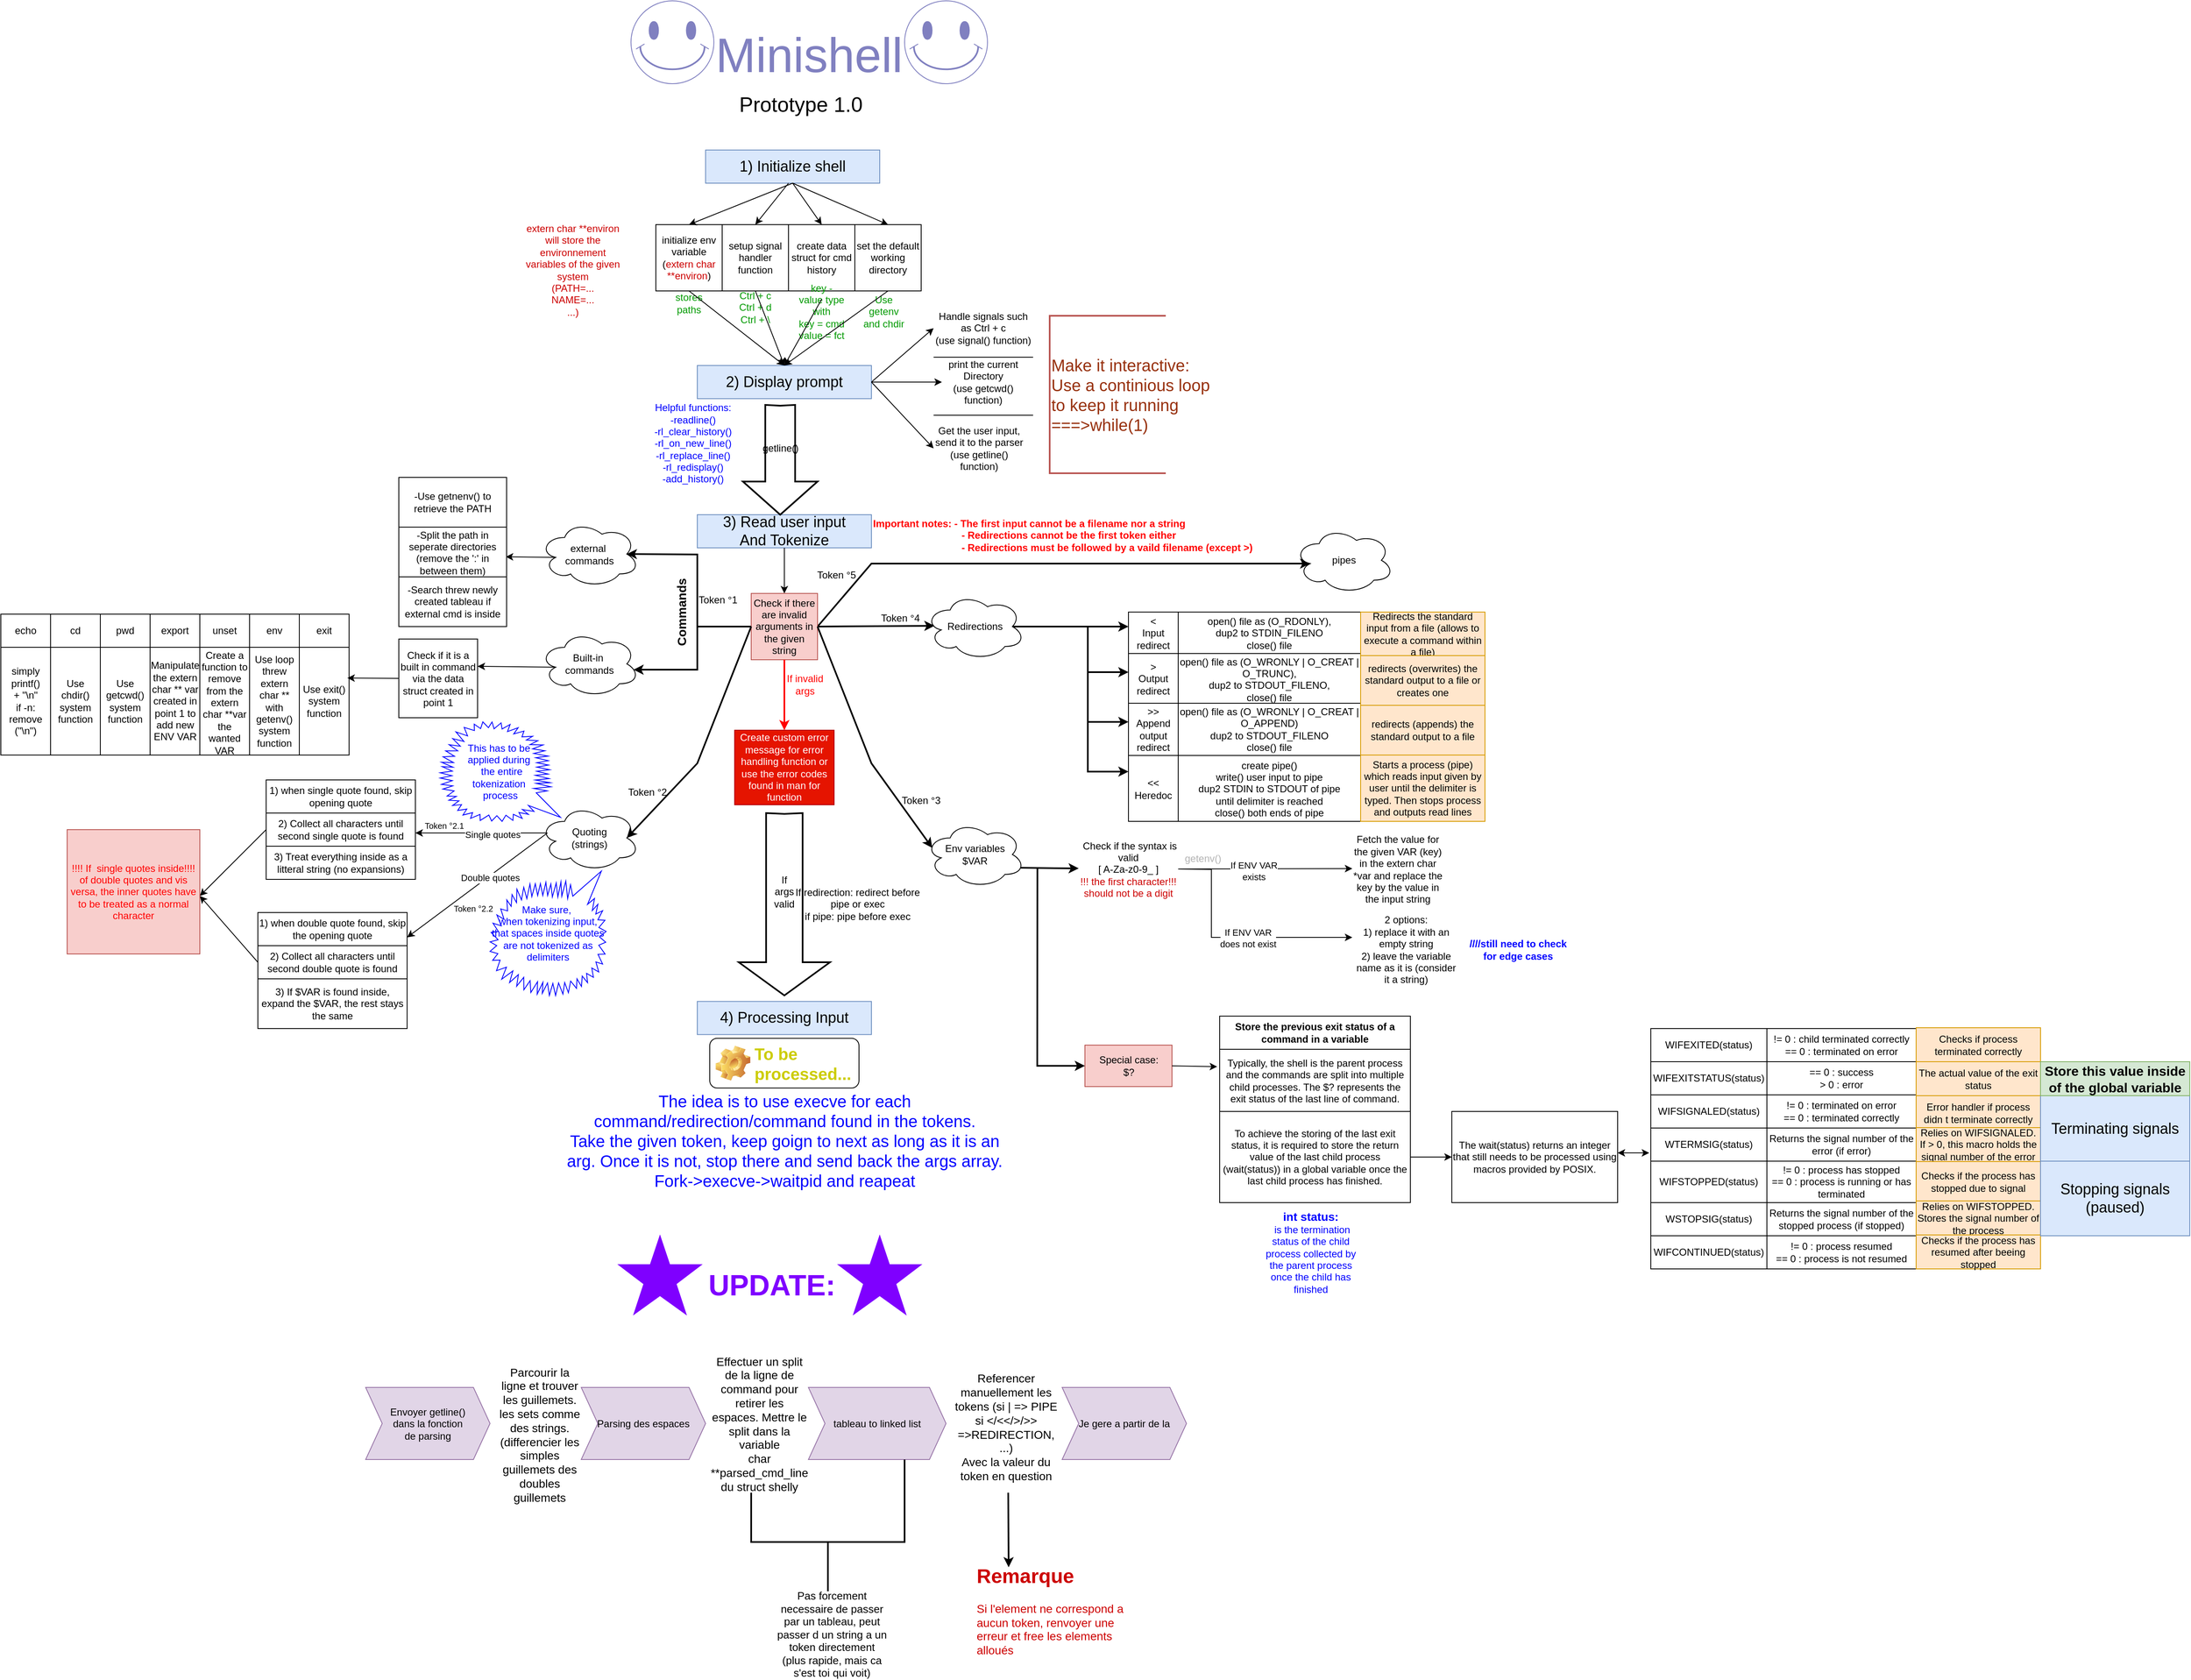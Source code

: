 <mxfile version="24.7.16">
  <diagram id="C5RBs43oDa-KdzZeNtuy" name="Page-1">
    <mxGraphModel dx="1619" dy="1942" grid="1" gridSize="10" guides="1" tooltips="1" connect="1" arrows="1" fold="1" page="1" pageScale="1" pageWidth="827" pageHeight="1169" math="0" shadow="0">
      <root>
        <mxCell id="WIyWlLk6GJQsqaUBKTNV-0" />
        <mxCell id="WIyWlLk6GJQsqaUBKTNV-1" parent="WIyWlLk6GJQsqaUBKTNV-0" />
        <mxCell id="T2nT70skpOM0TPlQw2HE-97" value="" style="endArrow=classic;html=1;rounded=0;exitX=1;exitY=0.5;exitDx=0;exitDy=0;entryX=0.16;entryY=0.55;entryDx=0;entryDy=0;entryPerimeter=0;strokeWidth=2;" parent="WIyWlLk6GJQsqaUBKTNV-1" source="U8_qWJmLySIo-0hsO4A5-46" target="T2nT70skpOM0TPlQw2HE-20" edge="1">
          <mxGeometry width="50" height="50" relative="1" as="geometry">
            <mxPoint x="413.5" y="637.5" as="sourcePoint" />
            <mxPoint x="463.5" y="587.5" as="targetPoint" />
            <Array as="points">
              <mxPoint x="440" y="579" />
            </Array>
          </mxGeometry>
        </mxCell>
        <mxCell id="U8_qWJmLySIo-0hsO4A5-7" value="Check if it is a built in command via the data struct created in point 1" style="whiteSpace=wrap;html=1;aspect=fixed;" parent="WIyWlLk6GJQsqaUBKTNV-1" vertex="1">
          <mxGeometry x="-130" y="670" width="95" height="95" as="geometry" />
        </mxCell>
        <mxCell id="bE_vDaXtN3nRqw1rFhPW-1" value="&lt;font style=&quot;font-size: 58px;&quot; color=&quot;#8080c0&quot;&gt;Minishell&lt;/font&gt;" style="text;html=1;align=center;verticalAlign=middle;whiteSpace=wrap;rounded=0;" parent="WIyWlLk6GJQsqaUBKTNV-1" vertex="1">
          <mxGeometry x="225" y="-60" width="280" height="50" as="geometry" />
        </mxCell>
        <mxCell id="bE_vDaXtN3nRqw1rFhPW-8" value="&lt;font style=&quot;font-size: 18px;&quot;&gt;2) Display prompt&lt;/font&gt;" style="rounded=0;whiteSpace=wrap;html=1;fillColor=#dae8fc;strokeColor=#6c8ebf;" parent="WIyWlLk6GJQsqaUBKTNV-1" vertex="1">
          <mxGeometry x="230" y="340" width="210" height="40" as="geometry" />
        </mxCell>
        <mxCell id="bE_vDaXtN3nRqw1rFhPW-13" value="&lt;div&gt;&lt;font style=&quot;font-size: 18px;&quot;&gt;3) Read user input&lt;/font&gt;&lt;/div&gt;&lt;div&gt;&lt;font style=&quot;font-size: 18px;&quot;&gt;And Tokenize&lt;br&gt;&lt;/font&gt;&lt;/div&gt;" style="rounded=0;whiteSpace=wrap;html=1;fillColor=#dae8fc;strokeColor=#6c8ebf;" parent="WIyWlLk6GJQsqaUBKTNV-1" vertex="1">
          <mxGeometry x="230" y="520" width="210" height="40" as="geometry" />
        </mxCell>
        <mxCell id="bE_vDaXtN3nRqw1rFhPW-14" value="&lt;font style=&quot;font-size: 18px;&quot;&gt;4) Processing Input&lt;br&gt;&lt;/font&gt;" style="rounded=0;whiteSpace=wrap;html=1;fillColor=#dae8fc;strokeColor=#6c8ebf;" parent="WIyWlLk6GJQsqaUBKTNV-1" vertex="1">
          <mxGeometry x="230" y="1107.25" width="210" height="40" as="geometry" />
        </mxCell>
        <mxCell id="bE_vDaXtN3nRqw1rFhPW-49" value="" style="endArrow=classic;html=1;rounded=0;entryX=0;entryY=0.5;entryDx=0;entryDy=0;exitX=1;exitY=0.5;exitDx=0;exitDy=0;" parent="WIyWlLk6GJQsqaUBKTNV-1" source="bE_vDaXtN3nRqw1rFhPW-8" target="bE_vDaXtN3nRqw1rFhPW-50" edge="1">
          <mxGeometry width="50" height="50" relative="1" as="geometry">
            <mxPoint x="445" y="360" as="sourcePoint" />
            <mxPoint x="515" y="200" as="targetPoint" />
          </mxGeometry>
        </mxCell>
        <mxCell id="bE_vDaXtN3nRqw1rFhPW-50" value="&lt;div&gt;Handle signals such as Ctrl + c&lt;/div&gt;&lt;div&gt;(use signal() function)&lt;br&gt;&lt;/div&gt;" style="text;html=1;align=center;verticalAlign=middle;whiteSpace=wrap;rounded=0;" parent="WIyWlLk6GJQsqaUBKTNV-1" vertex="1">
          <mxGeometry x="515" y="270" width="120" height="50" as="geometry" />
        </mxCell>
        <mxCell id="bE_vDaXtN3nRqw1rFhPW-51" value="" style="endArrow=classic;html=1;rounded=0;exitX=1;exitY=0.5;exitDx=0;exitDy=0;" parent="WIyWlLk6GJQsqaUBKTNV-1" source="bE_vDaXtN3nRqw1rFhPW-8" target="bE_vDaXtN3nRqw1rFhPW-52" edge="1">
          <mxGeometry width="50" height="50" relative="1" as="geometry">
            <mxPoint x="485" y="270" as="sourcePoint" />
            <mxPoint x="535" y="240" as="targetPoint" />
          </mxGeometry>
        </mxCell>
        <mxCell id="bE_vDaXtN3nRqw1rFhPW-52" value="&lt;div&gt;print the current Directory&lt;/div&gt;&lt;div&gt;(use getcwd()&lt;/div&gt;&lt;div&gt;function)&lt;br&gt;&lt;/div&gt;" style="text;html=1;align=center;verticalAlign=middle;whiteSpace=wrap;rounded=0;" parent="WIyWlLk6GJQsqaUBKTNV-1" vertex="1">
          <mxGeometry x="525" y="332.5" width="100" height="55" as="geometry" />
        </mxCell>
        <mxCell id="bE_vDaXtN3nRqw1rFhPW-54" value="" style="endArrow=none;html=1;rounded=0;" parent="WIyWlLk6GJQsqaUBKTNV-1" edge="1">
          <mxGeometry width="50" height="50" relative="1" as="geometry">
            <mxPoint x="515" y="330" as="sourcePoint" />
            <mxPoint x="635" y="330" as="targetPoint" />
          </mxGeometry>
        </mxCell>
        <mxCell id="bE_vDaXtN3nRqw1rFhPW-55" value="" style="endArrow=classic;html=1;rounded=0;exitX=1;exitY=0.5;exitDx=0;exitDy=0;entryX=0;entryY=0.5;entryDx=0;entryDy=0;" parent="WIyWlLk6GJQsqaUBKTNV-1" source="bE_vDaXtN3nRqw1rFhPW-8" target="bE_vDaXtN3nRqw1rFhPW-56" edge="1">
          <mxGeometry width="50" height="50" relative="1" as="geometry">
            <mxPoint x="485" y="340" as="sourcePoint" />
            <mxPoint x="515" y="300" as="targetPoint" />
          </mxGeometry>
        </mxCell>
        <mxCell id="bE_vDaXtN3nRqw1rFhPW-56" value="&lt;div&gt;Get the user input, send it to the parser&lt;/div&gt;&lt;div&gt;(use getline()&lt;/div&gt;&lt;div&gt;function)&lt;br&gt;&lt;/div&gt;" style="text;html=1;align=center;verticalAlign=middle;whiteSpace=wrap;rounded=0;" parent="WIyWlLk6GJQsqaUBKTNV-1" vertex="1">
          <mxGeometry x="515" y="400" width="110" height="80" as="geometry" />
        </mxCell>
        <mxCell id="bE_vDaXtN3nRqw1rFhPW-57" value="" style="endArrow=none;html=1;rounded=0;" parent="WIyWlLk6GJQsqaUBKTNV-1" edge="1">
          <mxGeometry width="50" height="50" relative="1" as="geometry">
            <mxPoint x="515" y="400" as="sourcePoint" />
            <mxPoint x="635" y="400" as="targetPoint" />
          </mxGeometry>
        </mxCell>
        <mxCell id="bE_vDaXtN3nRqw1rFhPW-59" value="&lt;div&gt;&lt;font color=&quot;#97300d&quot; style=&quot;font-size: 20px;&quot;&gt;Make it interactive:&lt;/font&gt;&lt;/div&gt;&lt;div&gt;&lt;font color=&quot;#97300d&quot; style=&quot;font-size: 20px;&quot;&gt;Use a continious loop&lt;/font&gt;&lt;/div&gt;&lt;div&gt;&lt;font color=&quot;#97300d&quot; style=&quot;font-size: 20px;&quot;&gt;to keep it running&lt;/font&gt;&lt;/div&gt;&lt;div&gt;&lt;font color=&quot;#97300d&quot; style=&quot;font-size: 20px;&quot;&gt;===&amp;gt;while(1)&lt;br&gt;&lt;/font&gt;&lt;/div&gt;" style="strokeWidth=2;html=1;shape=mxgraph.flowchart.annotation_1;align=left;pointerEvents=1;fillColor=#f8cecc;strokeColor=#b85450;" parent="WIyWlLk6GJQsqaUBKTNV-1" vertex="1">
          <mxGeometry x="655" y="280" width="140" height="190" as="geometry" />
        </mxCell>
        <mxCell id="bE_vDaXtN3nRqw1rFhPW-60" value="" style="verticalLabelPosition=bottom;verticalAlign=top;html=1;strokeWidth=2;shape=mxgraph.arrows2.arrow;dy=0.6;dx=40;notch=1;direction=south;" parent="WIyWlLk6GJQsqaUBKTNV-1" vertex="1">
          <mxGeometry x="285" y="387.5" width="90" height="132.5" as="geometry" />
        </mxCell>
        <mxCell id="bE_vDaXtN3nRqw1rFhPW-61" value="getline()" style="text;html=1;align=center;verticalAlign=middle;whiteSpace=wrap;rounded=0;rotation=0;" parent="WIyWlLk6GJQsqaUBKTNV-1" vertex="1">
          <mxGeometry x="292.5" y="420" width="75" height="40" as="geometry" />
        </mxCell>
        <mxCell id="bE_vDaXtN3nRqw1rFhPW-62" value="&lt;font style=&quot;font-size: 18px;&quot;&gt;1) Initialize shell&lt;/font&gt;" style="rounded=0;whiteSpace=wrap;html=1;fillColor=#dae8fc;strokeColor=#6c8ebf;" parent="WIyWlLk6GJQsqaUBKTNV-1" vertex="1">
          <mxGeometry x="240" y="80" width="210" height="40" as="geometry" />
        </mxCell>
        <mxCell id="bE_vDaXtN3nRqw1rFhPW-111" value="setup signal handler function" style="whiteSpace=wrap;html=1;aspect=fixed;" parent="WIyWlLk6GJQsqaUBKTNV-1" vertex="1">
          <mxGeometry x="260" y="170" width="80" height="80" as="geometry" />
        </mxCell>
        <mxCell id="bE_vDaXtN3nRqw1rFhPW-112" value="&lt;div&gt;initialize env&lt;/div&gt;&lt;div&gt;variable &lt;br&gt;&lt;/div&gt;&lt;div&gt;(&lt;font color=&quot;#cc0000&quot;&gt;extern char **environ&lt;/font&gt;)&lt;br&gt;&lt;/div&gt;" style="whiteSpace=wrap;html=1;aspect=fixed;" parent="WIyWlLk6GJQsqaUBKTNV-1" vertex="1">
          <mxGeometry x="180" y="170" width="80" height="80" as="geometry" />
        </mxCell>
        <mxCell id="bE_vDaXtN3nRqw1rFhPW-113" value="create data struct for cmd history" style="whiteSpace=wrap;html=1;aspect=fixed;" parent="WIyWlLk6GJQsqaUBKTNV-1" vertex="1">
          <mxGeometry x="340" y="170" width="80" height="80" as="geometry" />
        </mxCell>
        <mxCell id="bE_vDaXtN3nRqw1rFhPW-114" value="set the default working directory" style="whiteSpace=wrap;html=1;aspect=fixed;" parent="WIyWlLk6GJQsqaUBKTNV-1" vertex="1">
          <mxGeometry x="420" y="170" width="80" height="80" as="geometry" />
        </mxCell>
        <mxCell id="bE_vDaXtN3nRqw1rFhPW-116" value="&lt;div&gt;&lt;font color=&quot;#009900&quot;&gt;Ctrl + c&lt;/font&gt;&lt;/div&gt;&lt;div&gt;&lt;font color=&quot;#009900&quot;&gt;Ctrl + d&lt;/font&gt;&lt;/div&gt;&lt;div&gt;&lt;font color=&quot;#009900&quot;&gt;Ctrl + \&lt;br&gt;&lt;/font&gt;&lt;/div&gt;" style="text;html=1;align=center;verticalAlign=middle;whiteSpace=wrap;rounded=0;" parent="WIyWlLk6GJQsqaUBKTNV-1" vertex="1">
          <mxGeometry x="270" y="250" width="60" height="40" as="geometry" />
        </mxCell>
        <mxCell id="bE_vDaXtN3nRqw1rFhPW-117" value="&lt;font color=&quot;#009900&quot;&gt;stores paths&lt;/font&gt;" style="text;html=1;align=center;verticalAlign=middle;whiteSpace=wrap;rounded=0;" parent="WIyWlLk6GJQsqaUBKTNV-1" vertex="1">
          <mxGeometry x="190" y="250" width="60" height="30" as="geometry" />
        </mxCell>
        <mxCell id="bE_vDaXtN3nRqw1rFhPW-119" value="&lt;div&gt;&lt;font color=&quot;#009900&quot;&gt;key - value type with &lt;br&gt;&lt;/font&gt;&lt;/div&gt;&lt;div&gt;&lt;font color=&quot;#009900&quot;&gt;key = cmd &lt;br&gt;&lt;/font&gt;&lt;/div&gt;&lt;div&gt;&lt;font color=&quot;#009900&quot;&gt;value = fct&lt;br&gt;&lt;/font&gt;&lt;/div&gt;" style="text;html=1;align=center;verticalAlign=middle;whiteSpace=wrap;rounded=0;" parent="WIyWlLk6GJQsqaUBKTNV-1" vertex="1">
          <mxGeometry x="350" y="260" width="60" height="30" as="geometry" />
        </mxCell>
        <mxCell id="bE_vDaXtN3nRqw1rFhPW-120" value="&lt;font color=&quot;#009900&quot;&gt;Use getenv and chdir&lt;/font&gt;" style="text;html=1;align=center;verticalAlign=middle;whiteSpace=wrap;rounded=0;" parent="WIyWlLk6GJQsqaUBKTNV-1" vertex="1">
          <mxGeometry x="425" y="260" width="60" height="30" as="geometry" />
        </mxCell>
        <mxCell id="bE_vDaXtN3nRqw1rFhPW-122" value="" style="endArrow=classic;html=1;rounded=0;exitX=0.5;exitY=1;exitDx=0;exitDy=0;entryX=0.5;entryY=0;entryDx=0;entryDy=0;" parent="WIyWlLk6GJQsqaUBKTNV-1" source="bE_vDaXtN3nRqw1rFhPW-62" target="bE_vDaXtN3nRqw1rFhPW-112" edge="1">
          <mxGeometry width="50" height="50" relative="1" as="geometry">
            <mxPoint x="220" y="170" as="sourcePoint" />
            <mxPoint x="270" y="150" as="targetPoint" />
          </mxGeometry>
        </mxCell>
        <mxCell id="bE_vDaXtN3nRqw1rFhPW-123" value="" style="endArrow=classic;html=1;rounded=0;exitX=0.5;exitY=1;exitDx=0;exitDy=0;entryX=0.5;entryY=0;entryDx=0;entryDy=0;" parent="WIyWlLk6GJQsqaUBKTNV-1" source="bE_vDaXtN3nRqw1rFhPW-62" target="bE_vDaXtN3nRqw1rFhPW-114" edge="1">
          <mxGeometry width="50" height="50" relative="1" as="geometry">
            <mxPoint x="377.5" y="130" as="sourcePoint" />
            <mxPoint x="252.5" y="180" as="targetPoint" />
          </mxGeometry>
        </mxCell>
        <mxCell id="bE_vDaXtN3nRqw1rFhPW-125" value="" style="endArrow=classic;html=1;rounded=0;entryX=0.5;entryY=0;entryDx=0;entryDy=0;" parent="WIyWlLk6GJQsqaUBKTNV-1" target="bE_vDaXtN3nRqw1rFhPW-113" edge="1">
          <mxGeometry width="50" height="50" relative="1" as="geometry">
            <mxPoint x="345" y="120" as="sourcePoint" />
            <mxPoint x="352.5" y="130" as="targetPoint" />
          </mxGeometry>
        </mxCell>
        <mxCell id="bE_vDaXtN3nRqw1rFhPW-126" value="" style="endArrow=classic;html=1;rounded=0;exitX=0.5;exitY=0;exitDx=0;exitDy=0;entryX=0.5;entryY=0;entryDx=0;entryDy=0;" parent="WIyWlLk6GJQsqaUBKTNV-1" source="bE_vDaXtN3nRqw1rFhPW-117" target="bE_vDaXtN3nRqw1rFhPW-8" edge="1">
          <mxGeometry width="50" height="50" relative="1" as="geometry">
            <mxPoint x="230" y="350" as="sourcePoint" />
            <mxPoint x="280" y="300" as="targetPoint" />
          </mxGeometry>
        </mxCell>
        <mxCell id="bE_vDaXtN3nRqw1rFhPW-127" value="" style="endArrow=classic;html=1;rounded=0;entryX=0.5;entryY=0;entryDx=0;entryDy=0;" parent="WIyWlLk6GJQsqaUBKTNV-1" target="bE_vDaXtN3nRqw1rFhPW-111" edge="1">
          <mxGeometry width="50" height="50" relative="1" as="geometry">
            <mxPoint x="340" y="120" as="sourcePoint" />
            <mxPoint x="345" y="130" as="targetPoint" />
          </mxGeometry>
        </mxCell>
        <mxCell id="bE_vDaXtN3nRqw1rFhPW-128" value="" style="endArrow=classic;html=1;rounded=0;exitX=0.5;exitY=0;exitDx=0;exitDy=0;entryX=0.5;entryY=0;entryDx=0;entryDy=0;" parent="WIyWlLk6GJQsqaUBKTNV-1" source="bE_vDaXtN3nRqw1rFhPW-116" target="bE_vDaXtN3nRqw1rFhPW-8" edge="1">
          <mxGeometry width="50" height="50" relative="1" as="geometry">
            <mxPoint x="360" y="332.5" as="sourcePoint" />
            <mxPoint x="410" y="282.5" as="targetPoint" />
          </mxGeometry>
        </mxCell>
        <mxCell id="bE_vDaXtN3nRqw1rFhPW-129" value="" style="endArrow=classic;html=1;rounded=0;exitX=0.5;exitY=1;exitDx=0;exitDy=0;entryX=0.5;entryY=0;entryDx=0;entryDy=0;" parent="WIyWlLk6GJQsqaUBKTNV-1" source="bE_vDaXtN3nRqw1rFhPW-114" target="bE_vDaXtN3nRqw1rFhPW-8" edge="1">
          <mxGeometry width="50" height="50" relative="1" as="geometry">
            <mxPoint x="370" y="330" as="sourcePoint" />
            <mxPoint x="420" y="280" as="targetPoint" />
          </mxGeometry>
        </mxCell>
        <mxCell id="bE_vDaXtN3nRqw1rFhPW-130" value="" style="endArrow=classic;html=1;rounded=0;exitX=0.5;exitY=0;exitDx=0;exitDy=0;entryX=0.5;entryY=0;entryDx=0;entryDy=0;" parent="WIyWlLk6GJQsqaUBKTNV-1" source="bE_vDaXtN3nRqw1rFhPW-119" target="bE_vDaXtN3nRqw1rFhPW-8" edge="1">
          <mxGeometry width="50" height="50" relative="1" as="geometry">
            <mxPoint x="180" y="360" as="sourcePoint" />
            <mxPoint x="230" y="310" as="targetPoint" />
          </mxGeometry>
        </mxCell>
        <mxCell id="bE_vDaXtN3nRqw1rFhPW-141" value="Create custom error message for error handling function or use the error codes found in man for function" style="text;html=1;align=center;verticalAlign=middle;whiteSpace=wrap;rounded=0;fillColor=#e51400;fontColor=#ffffff;strokeColor=#B20000;" parent="WIyWlLk6GJQsqaUBKTNV-1" vertex="1">
          <mxGeometry x="275" y="780" width="120" height="90" as="geometry" />
        </mxCell>
        <mxCell id="bE_vDaXtN3nRqw1rFhPW-143" value="&lt;div&gt;&lt;font color=&quot;#cc0000&quot;&gt;extern char **environ will store the environnement variables of the given system&lt;/font&gt;&lt;/div&gt;&lt;div&gt;&lt;font color=&quot;#cc0000&quot;&gt;(PATH=...&lt;/font&gt;&lt;/div&gt;&lt;div&gt;&lt;font color=&quot;#cc0000&quot;&gt;NAME=...&lt;/font&gt;&lt;/div&gt;&lt;div&gt;&lt;font color=&quot;#cc0000&quot;&gt;...)&lt;br&gt;&lt;/font&gt;&lt;/div&gt;" style="text;html=1;align=center;verticalAlign=middle;whiteSpace=wrap;rounded=0;" parent="WIyWlLk6GJQsqaUBKTNV-1" vertex="1">
          <mxGeometry x="20" y="160" width="120" height="130" as="geometry" />
        </mxCell>
        <mxCell id="bE_vDaXtN3nRqw1rFhPW-146" value="&lt;font style=&quot;font-size: 25px;&quot;&gt;Prototype 1.0&lt;/font&gt;" style="text;html=1;align=center;verticalAlign=middle;whiteSpace=wrap;rounded=0;rotation=0;" parent="WIyWlLk6GJQsqaUBKTNV-1" vertex="1">
          <mxGeometry x="210" width="290" height="47.5" as="geometry" />
        </mxCell>
        <mxCell id="U8_qWJmLySIo-0hsO4A5-0" value="&lt;div&gt;Built-in&amp;nbsp;&lt;/div&gt;&lt;div&gt;commands&lt;/div&gt;" style="ellipse;shape=cloud;whiteSpace=wrap;html=1;" parent="WIyWlLk6GJQsqaUBKTNV-1" vertex="1">
          <mxGeometry x="40" y="660" width="120" height="80" as="geometry" />
        </mxCell>
        <mxCell id="U8_qWJmLySIo-0hsO4A5-24" value="" style="shape=table;startSize=0;container=1;collapsible=0;childLayout=tableLayout;" parent="WIyWlLk6GJQsqaUBKTNV-1" vertex="1">
          <mxGeometry x="-610" y="640" width="420" height="170" as="geometry" />
        </mxCell>
        <mxCell id="U8_qWJmLySIo-0hsO4A5-25" value="" style="shape=tableRow;horizontal=0;startSize=0;swimlaneHead=0;swimlaneBody=0;strokeColor=inherit;top=0;left=0;bottom=0;right=0;collapsible=0;dropTarget=0;fillColor=none;points=[[0,0.5],[1,0.5]];portConstraint=eastwest;" parent="U8_qWJmLySIo-0hsO4A5-24" vertex="1">
          <mxGeometry width="420" height="40" as="geometry" />
        </mxCell>
        <mxCell id="U8_qWJmLySIo-0hsO4A5-26" value="echo" style="shape=partialRectangle;html=1;whiteSpace=wrap;connectable=0;strokeColor=inherit;overflow=hidden;fillColor=none;top=0;left=0;bottom=0;right=0;pointerEvents=1;" parent="U8_qWJmLySIo-0hsO4A5-25" vertex="1">
          <mxGeometry width="60" height="40" as="geometry">
            <mxRectangle width="60" height="40" as="alternateBounds" />
          </mxGeometry>
        </mxCell>
        <mxCell id="U8_qWJmLySIo-0hsO4A5-27" value="cd" style="shape=partialRectangle;html=1;whiteSpace=wrap;connectable=0;strokeColor=inherit;overflow=hidden;fillColor=none;top=0;left=0;bottom=0;right=0;pointerEvents=1;" parent="U8_qWJmLySIo-0hsO4A5-25" vertex="1">
          <mxGeometry x="60" width="60" height="40" as="geometry">
            <mxRectangle width="60" height="40" as="alternateBounds" />
          </mxGeometry>
        </mxCell>
        <mxCell id="U8_qWJmLySIo-0hsO4A5-28" value="pwd" style="shape=partialRectangle;html=1;whiteSpace=wrap;connectable=0;strokeColor=inherit;overflow=hidden;fillColor=none;top=0;left=0;bottom=0;right=0;pointerEvents=1;" parent="U8_qWJmLySIo-0hsO4A5-25" vertex="1">
          <mxGeometry x="120" width="60" height="40" as="geometry">
            <mxRectangle width="60" height="40" as="alternateBounds" />
          </mxGeometry>
        </mxCell>
        <mxCell id="U8_qWJmLySIo-0hsO4A5-29" value="export" style="shape=partialRectangle;html=1;whiteSpace=wrap;connectable=0;strokeColor=inherit;overflow=hidden;fillColor=none;top=0;left=0;bottom=0;right=0;pointerEvents=1;" parent="U8_qWJmLySIo-0hsO4A5-25" vertex="1">
          <mxGeometry x="180" width="60" height="40" as="geometry">
            <mxRectangle width="60" height="40" as="alternateBounds" />
          </mxGeometry>
        </mxCell>
        <mxCell id="U8_qWJmLySIo-0hsO4A5-30" value="unset" style="shape=partialRectangle;html=1;whiteSpace=wrap;connectable=0;strokeColor=inherit;overflow=hidden;fillColor=none;top=0;left=0;bottom=0;right=0;pointerEvents=1;" parent="U8_qWJmLySIo-0hsO4A5-25" vertex="1">
          <mxGeometry x="240" width="60" height="40" as="geometry">
            <mxRectangle width="60" height="40" as="alternateBounds" />
          </mxGeometry>
        </mxCell>
        <mxCell id="U8_qWJmLySIo-0hsO4A5-31" value="env" style="shape=partialRectangle;html=1;whiteSpace=wrap;connectable=0;strokeColor=inherit;overflow=hidden;fillColor=none;top=0;left=0;bottom=0;right=0;pointerEvents=1;" parent="U8_qWJmLySIo-0hsO4A5-25" vertex="1">
          <mxGeometry x="300" width="60" height="40" as="geometry">
            <mxRectangle width="60" height="40" as="alternateBounds" />
          </mxGeometry>
        </mxCell>
        <mxCell id="U8_qWJmLySIo-0hsO4A5-32" value="exit" style="shape=partialRectangle;html=1;whiteSpace=wrap;connectable=0;strokeColor=inherit;overflow=hidden;fillColor=none;top=0;left=0;bottom=0;right=0;pointerEvents=1;" parent="U8_qWJmLySIo-0hsO4A5-25" vertex="1">
          <mxGeometry x="360" width="60" height="40" as="geometry">
            <mxRectangle width="60" height="40" as="alternateBounds" />
          </mxGeometry>
        </mxCell>
        <mxCell id="U8_qWJmLySIo-0hsO4A5-33" value="" style="shape=tableRow;horizontal=0;startSize=0;swimlaneHead=0;swimlaneBody=0;strokeColor=inherit;top=0;left=0;bottom=0;right=0;collapsible=0;dropTarget=0;fillColor=none;points=[[0,0.5],[1,0.5]];portConstraint=eastwest;" parent="U8_qWJmLySIo-0hsO4A5-24" vertex="1">
          <mxGeometry y="40" width="420" height="130" as="geometry" />
        </mxCell>
        <mxCell id="U8_qWJmLySIo-0hsO4A5-34" value="&lt;div align=&quot;center&quot;&gt;simply printf()&lt;/div&gt;&lt;div align=&quot;center&quot;&gt;+ &quot;\n&quot;&lt;br&gt;&lt;/div&gt;&lt;div align=&quot;center&quot;&gt;if -n:&lt;/div&gt;&lt;div align=&quot;center&quot;&gt;remove (&quot;\n&quot;)&lt;br&gt;&lt;/div&gt;" style="shape=partialRectangle;html=1;whiteSpace=wrap;connectable=0;strokeColor=inherit;overflow=hidden;fillColor=none;top=0;left=0;bottom=0;right=0;pointerEvents=1;" parent="U8_qWJmLySIo-0hsO4A5-33" vertex="1">
          <mxGeometry width="60" height="130" as="geometry">
            <mxRectangle width="60" height="130" as="alternateBounds" />
          </mxGeometry>
        </mxCell>
        <mxCell id="U8_qWJmLySIo-0hsO4A5-35" value="Use chdir() system function" style="shape=partialRectangle;html=1;whiteSpace=wrap;connectable=0;strokeColor=inherit;overflow=hidden;fillColor=none;top=0;left=0;bottom=0;right=0;pointerEvents=1;" parent="U8_qWJmLySIo-0hsO4A5-33" vertex="1">
          <mxGeometry x="60" width="60" height="130" as="geometry">
            <mxRectangle width="60" height="130" as="alternateBounds" />
          </mxGeometry>
        </mxCell>
        <mxCell id="U8_qWJmLySIo-0hsO4A5-36" value="Use getcwd() system function" style="shape=partialRectangle;html=1;whiteSpace=wrap;connectable=0;strokeColor=inherit;overflow=hidden;fillColor=none;top=0;left=0;bottom=0;right=0;pointerEvents=1;" parent="U8_qWJmLySIo-0hsO4A5-33" vertex="1">
          <mxGeometry x="120" width="60" height="130" as="geometry">
            <mxRectangle width="60" height="130" as="alternateBounds" />
          </mxGeometry>
        </mxCell>
        <mxCell id="U8_qWJmLySIo-0hsO4A5-37" value="Manipulate the extern char ** var created in point 1 to add new ENV VAR " style="shape=partialRectangle;html=1;whiteSpace=wrap;connectable=0;strokeColor=inherit;overflow=hidden;fillColor=none;top=0;left=0;bottom=0;right=0;pointerEvents=1;" parent="U8_qWJmLySIo-0hsO4A5-33" vertex="1">
          <mxGeometry x="180" width="60" height="130" as="geometry">
            <mxRectangle width="60" height="130" as="alternateBounds" />
          </mxGeometry>
        </mxCell>
        <mxCell id="U8_qWJmLySIo-0hsO4A5-38" value="Create a function to remove from the extern char **var the wanted VAR" style="shape=partialRectangle;html=1;whiteSpace=wrap;connectable=0;strokeColor=inherit;overflow=hidden;fillColor=none;top=0;left=0;bottom=0;right=0;pointerEvents=1;" parent="U8_qWJmLySIo-0hsO4A5-33" vertex="1">
          <mxGeometry x="240" width="60" height="130" as="geometry">
            <mxRectangle width="60" height="130" as="alternateBounds" />
          </mxGeometry>
        </mxCell>
        <mxCell id="U8_qWJmLySIo-0hsO4A5-39" value="Use loop threw extern char ** with getenv() system function" style="shape=partialRectangle;html=1;whiteSpace=wrap;connectable=0;strokeColor=inherit;overflow=hidden;fillColor=none;top=0;left=0;bottom=0;right=0;pointerEvents=1;" parent="U8_qWJmLySIo-0hsO4A5-33" vertex="1">
          <mxGeometry x="300" width="60" height="130" as="geometry">
            <mxRectangle width="60" height="130" as="alternateBounds" />
          </mxGeometry>
        </mxCell>
        <mxCell id="U8_qWJmLySIo-0hsO4A5-40" value="Use exit() system function" style="shape=partialRectangle;html=1;whiteSpace=wrap;connectable=0;strokeColor=inherit;overflow=hidden;fillColor=none;top=0;left=0;bottom=0;right=0;pointerEvents=1;" parent="U8_qWJmLySIo-0hsO4A5-33" vertex="1">
          <mxGeometry x="360" width="60" height="130" as="geometry">
            <mxRectangle width="60" height="130" as="alternateBounds" />
          </mxGeometry>
        </mxCell>
        <mxCell id="U8_qWJmLySIo-0hsO4A5-42" value="" style="verticalLabelPosition=bottom;verticalAlign=top;html=1;shape=mxgraph.basic.smiley;strokeColor=#8080C0;" parent="WIyWlLk6GJQsqaUBKTNV-1" vertex="1">
          <mxGeometry x="480" y="-100" width="100" height="100" as="geometry" />
        </mxCell>
        <mxCell id="U8_qWJmLySIo-0hsO4A5-43" value="" style="verticalLabelPosition=bottom;verticalAlign=top;html=1;shape=mxgraph.basic.smiley;strokeColor=#8080C0;" parent="WIyWlLk6GJQsqaUBKTNV-1" vertex="1">
          <mxGeometry x="150" y="-100" width="100" height="100" as="geometry" />
        </mxCell>
        <mxCell id="U8_qWJmLySIo-0hsO4A5-45" value="" style="endArrow=classic;html=1;rounded=0;exitX=0.5;exitY=1;exitDx=0;exitDy=0;entryX=0.5;entryY=0;entryDx=0;entryDy=0;" parent="WIyWlLk6GJQsqaUBKTNV-1" source="bE_vDaXtN3nRqw1rFhPW-13" edge="1">
          <mxGeometry width="50" height="50" relative="1" as="geometry">
            <mxPoint x="420" y="615" as="sourcePoint" />
            <mxPoint x="335" y="615" as="targetPoint" />
          </mxGeometry>
        </mxCell>
        <mxCell id="U8_qWJmLySIo-0hsO4A5-121" style="edgeStyle=orthogonalEdgeStyle;rounded=0;orthogonalLoop=1;jettySize=auto;html=1;exitX=0;exitY=0.5;exitDx=0;exitDy=0;entryX=0.942;entryY=0.588;entryDx=0;entryDy=0;entryPerimeter=0;strokeWidth=2;" parent="WIyWlLk6GJQsqaUBKTNV-1" source="U8_qWJmLySIo-0hsO4A5-46" target="U8_qWJmLySIo-0hsO4A5-0" edge="1">
          <mxGeometry relative="1" as="geometry">
            <mxPoint x="170" y="720" as="targetPoint" />
            <Array as="points">
              <mxPoint x="230" y="655" />
              <mxPoint x="230" y="707" />
            </Array>
          </mxGeometry>
        </mxCell>
        <mxCell id="U8_qWJmLySIo-0hsO4A5-46" value="Check if there are invalid arguments in the given string" style="whiteSpace=wrap;html=1;aspect=fixed;fillColor=#f8cecc;strokeColor=#b85450;" parent="WIyWlLk6GJQsqaUBKTNV-1" vertex="1">
          <mxGeometry x="295" y="615" width="80" height="80" as="geometry" />
        </mxCell>
        <mxCell id="U8_qWJmLySIo-0hsO4A5-49" value="&lt;div&gt;external&amp;nbsp;&lt;/div&gt;&lt;div&gt;commands&lt;/div&gt;" style="ellipse;shape=cloud;whiteSpace=wrap;html=1;" parent="WIyWlLk6GJQsqaUBKTNV-1" vertex="1">
          <mxGeometry x="40" y="527.5" width="120" height="80" as="geometry" />
        </mxCell>
        <mxCell id="U8_qWJmLySIo-0hsO4A5-50" value="" style="endArrow=classic;html=1;rounded=0;exitX=0;exitY=0.5;exitDx=0;exitDy=0;entryX=0.995;entryY=0.285;entryDx=0;entryDy=0;entryPerimeter=0;" parent="WIyWlLk6GJQsqaUBKTNV-1" source="U8_qWJmLySIo-0hsO4A5-7" target="U8_qWJmLySIo-0hsO4A5-33" edge="1">
          <mxGeometry width="50" height="50" relative="1" as="geometry">
            <mxPoint x="-140" y="635" as="sourcePoint" />
            <mxPoint x="-190" y="730" as="targetPoint" />
          </mxGeometry>
        </mxCell>
        <mxCell id="U8_qWJmLySIo-0hsO4A5-55" value="" style="endArrow=classic;html=1;rounded=0;exitX=0.16;exitY=0.55;exitDx=0;exitDy=0;exitPerimeter=0;entryX=1;entryY=0.347;entryDx=0;entryDy=0;entryPerimeter=0;" parent="WIyWlLk6GJQsqaUBKTNV-1" source="U8_qWJmLySIo-0hsO4A5-0" target="U8_qWJmLySIo-0hsO4A5-7" edge="1">
          <mxGeometry width="50" height="50" relative="1" as="geometry">
            <mxPoint x="-20" y="725" as="sourcePoint" />
            <mxPoint x="30" y="675" as="targetPoint" />
          </mxGeometry>
        </mxCell>
        <mxCell id="U8_qWJmLySIo-0hsO4A5-56" value="&lt;b&gt;&lt;font style=&quot;font-size: 15px;&quot;&gt;Commands&lt;/font&gt;&lt;/b&gt;" style="text;html=1;align=center;verticalAlign=middle;whiteSpace=wrap;rounded=0;rotation=270;" parent="WIyWlLk6GJQsqaUBKTNV-1" vertex="1">
          <mxGeometry x="180" y="622.5" width="60" height="30" as="geometry" />
        </mxCell>
        <mxCell id="U8_qWJmLySIo-0hsO4A5-57" value="&lt;div align=&quot;left&quot;&gt;&lt;font color=&quot;#ff0000&quot;&gt;&lt;b&gt;Important notes: - The first input cannot be a filename nor a string&lt;/b&gt;&lt;/font&gt;&lt;/div&gt;&lt;div align=&quot;left&quot;&gt;&lt;font color=&quot;#ff0000&quot;&gt;&lt;b&gt;&lt;span style=&quot;white-space: pre;&quot;&gt;&#x9;&lt;/span&gt;&lt;span style=&quot;white-space: pre;&quot;&gt;&#x9;&lt;/span&gt;&lt;span style=&quot;white-space: pre;&quot;&gt;&#x9;&lt;/span&gt;&lt;span style=&quot;white-space: pre;&quot;&gt;&#x9;&lt;/span&gt;- Redirections cannot be the first token either &lt;span style=&quot;white-space: pre;&quot;&gt;&#x9;&lt;/span&gt;&lt;span style=&quot;white-space: pre;&quot;&gt;&#x9;&lt;/span&gt;&lt;span style=&quot;white-space: pre;&quot;&gt;&#x9;&lt;/span&gt;&lt;span style=&quot;white-space: pre;&quot;&gt;&#x9;&lt;/span&gt;&amp;nbsp; &lt;span style=&quot;white-space: pre;&quot;&gt;&#x9;&lt;/span&gt;&lt;span style=&quot;white-space: pre;&quot;&gt;&#x9;&lt;/span&gt;&lt;span style=&quot;white-space: pre;&quot;&gt;&#x9;&lt;/span&gt;&lt;span style=&quot;white-space: pre;&quot;&gt;&#x9;&lt;/span&gt;- Redirections must be followed by a vaild filename (except &amp;gt;)&lt;br&gt;&lt;/b&gt;&lt;/font&gt;&lt;/div&gt;" style="text;html=1;align=left;verticalAlign=middle;whiteSpace=wrap;rounded=0;" parent="WIyWlLk6GJQsqaUBKTNV-1" vertex="1">
          <mxGeometry x="440" y="520" width="460" height="50" as="geometry" />
        </mxCell>
        <mxCell id="U8_qWJmLySIo-0hsO4A5-59" value="" style="endArrow=classic;html=1;rounded=0;exitX=0.16;exitY=0.55;exitDx=0;exitDy=0;exitPerimeter=0;entryX=0.992;entryY=0.591;entryDx=0;entryDy=0;entryPerimeter=0;" parent="WIyWlLk6GJQsqaUBKTNV-1" source="U8_qWJmLySIo-0hsO4A5-49" edge="1">
          <mxGeometry width="50" height="50" relative="1" as="geometry">
            <mxPoint x="30" y="530" as="sourcePoint" />
            <mxPoint x="-1.04" y="570.812" as="targetPoint" />
          </mxGeometry>
        </mxCell>
        <mxCell id="U8_qWJmLySIo-0hsO4A5-98" style="edgeStyle=orthogonalEdgeStyle;rounded=0;orthogonalLoop=1;jettySize=auto;html=1;exitX=0.875;exitY=0.5;exitDx=0;exitDy=0;exitPerimeter=0;strokeWidth=2;" parent="WIyWlLk6GJQsqaUBKTNV-1" source="U8_qWJmLySIo-0hsO4A5-67" edge="1">
          <mxGeometry relative="1" as="geometry">
            <mxPoint x="750" y="655" as="targetPoint" />
          </mxGeometry>
        </mxCell>
        <mxCell id="U8_qWJmLySIo-0hsO4A5-99" style="edgeStyle=orthogonalEdgeStyle;rounded=0;orthogonalLoop=1;jettySize=auto;html=1;exitX=0.875;exitY=0.5;exitDx=0;exitDy=0;exitPerimeter=0;strokeWidth=2;" parent="WIyWlLk6GJQsqaUBKTNV-1" source="U8_qWJmLySIo-0hsO4A5-67" edge="1">
          <mxGeometry relative="1" as="geometry">
            <mxPoint x="750" y="710" as="targetPoint" />
            <Array as="points">
              <mxPoint x="701" y="655" />
            </Array>
          </mxGeometry>
        </mxCell>
        <mxCell id="U8_qWJmLySIo-0hsO4A5-100" style="edgeStyle=orthogonalEdgeStyle;rounded=0;orthogonalLoop=1;jettySize=auto;html=1;exitX=0.875;exitY=0.5;exitDx=0;exitDy=0;exitPerimeter=0;strokeWidth=2;" parent="WIyWlLk6GJQsqaUBKTNV-1" source="U8_qWJmLySIo-0hsO4A5-67" edge="1">
          <mxGeometry relative="1" as="geometry">
            <mxPoint x="750" y="770" as="targetPoint" />
            <Array as="points">
              <mxPoint x="701" y="655" />
            </Array>
          </mxGeometry>
        </mxCell>
        <mxCell id="U8_qWJmLySIo-0hsO4A5-101" style="edgeStyle=orthogonalEdgeStyle;rounded=0;orthogonalLoop=1;jettySize=auto;html=1;exitX=0.875;exitY=0.5;exitDx=0;exitDy=0;exitPerimeter=0;strokeWidth=2;" parent="WIyWlLk6GJQsqaUBKTNV-1" source="U8_qWJmLySIo-0hsO4A5-67" edge="1">
          <mxGeometry relative="1" as="geometry">
            <mxPoint x="750" y="830" as="targetPoint" />
            <Array as="points">
              <mxPoint x="701" y="655" />
            </Array>
          </mxGeometry>
        </mxCell>
        <mxCell id="U8_qWJmLySIo-0hsO4A5-67" value="Redirections" style="ellipse;shape=cloud;whiteSpace=wrap;html=1;" parent="WIyWlLk6GJQsqaUBKTNV-1" vertex="1">
          <mxGeometry x="505" y="615" width="120" height="80" as="geometry" />
        </mxCell>
        <mxCell id="U8_qWJmLySIo-0hsO4A5-68" value="&lt;div&gt;Env variables&lt;/div&gt;&lt;div&gt;$VAR&lt;br&gt;&lt;/div&gt;" style="ellipse;shape=cloud;whiteSpace=wrap;html=1;" parent="WIyWlLk6GJQsqaUBKTNV-1" vertex="1">
          <mxGeometry x="505" y="890" width="120" height="80" as="geometry" />
        </mxCell>
        <mxCell id="U8_qWJmLySIo-0hsO4A5-69" value="&lt;div&gt;Quoting&lt;/div&gt;&lt;div&gt;(strings)&lt;br&gt;&lt;/div&gt;" style="ellipse;shape=cloud;whiteSpace=wrap;html=1;" parent="WIyWlLk6GJQsqaUBKTNV-1" vertex="1">
          <mxGeometry x="40" y="870" width="120" height="80" as="geometry" />
        </mxCell>
        <mxCell id="U8_qWJmLySIo-0hsO4A5-92" value="Token °1" style="text;html=1;align=center;verticalAlign=middle;whiteSpace=wrap;rounded=0;" parent="WIyWlLk6GJQsqaUBKTNV-1" vertex="1">
          <mxGeometry x="225" y="607.5" width="60" height="30" as="geometry" />
        </mxCell>
        <mxCell id="U8_qWJmLySIo-0hsO4A5-93" value="" style="endArrow=classic;html=1;rounded=0;strokeWidth=2;entryX=0.092;entryY=0.488;entryDx=0;entryDy=0;entryPerimeter=0;exitX=1;exitY=0.5;exitDx=0;exitDy=0;" parent="WIyWlLk6GJQsqaUBKTNV-1" source="U8_qWJmLySIo-0hsO4A5-46" target="U8_qWJmLySIo-0hsO4A5-67" edge="1">
          <mxGeometry width="50" height="50" relative="1" as="geometry">
            <mxPoint x="370" y="652.5" as="sourcePoint" />
            <mxPoint x="600" y="642.5" as="targetPoint" />
          </mxGeometry>
        </mxCell>
        <mxCell id="U8_qWJmLySIo-0hsO4A5-102" value="" style="shape=table;startSize=0;container=1;collapsible=0;childLayout=tableLayout;" parent="WIyWlLk6GJQsqaUBKTNV-1" vertex="1">
          <mxGeometry x="750" y="637.5" width="280" height="252.5" as="geometry" />
        </mxCell>
        <mxCell id="U8_qWJmLySIo-0hsO4A5-103" value="" style="shape=tableRow;horizontal=0;startSize=0;swimlaneHead=0;swimlaneBody=0;strokeColor=inherit;top=0;left=0;bottom=0;right=0;collapsible=0;dropTarget=0;fillColor=none;points=[[0,0.5],[1,0.5]];portConstraint=eastwest;" parent="U8_qWJmLySIo-0hsO4A5-102" vertex="1">
          <mxGeometry width="280" height="50" as="geometry" />
        </mxCell>
        <mxCell id="U8_qWJmLySIo-0hsO4A5-104" value="&lt;div&gt;&amp;lt;&lt;/div&gt;&lt;div&gt;Input redirect&lt;br&gt;&lt;/div&gt;" style="shape=partialRectangle;html=1;whiteSpace=wrap;connectable=0;strokeColor=inherit;overflow=hidden;fillColor=none;top=0;left=0;bottom=0;right=0;pointerEvents=1;" parent="U8_qWJmLySIo-0hsO4A5-103" vertex="1">
          <mxGeometry width="60" height="50" as="geometry">
            <mxRectangle width="60" height="50" as="alternateBounds" />
          </mxGeometry>
        </mxCell>
        <mxCell id="U8_qWJmLySIo-0hsO4A5-105" value="&lt;div&gt;open() file as (O_RDONLY),&lt;/div&gt;&lt;div&gt;dup2 to STDIN_FILENO&lt;/div&gt;&lt;div&gt;close() file&lt;br&gt;&lt;/div&gt;" style="shape=partialRectangle;html=1;whiteSpace=wrap;connectable=0;strokeColor=inherit;overflow=hidden;fillColor=none;top=0;left=0;bottom=0;right=0;pointerEvents=1;" parent="U8_qWJmLySIo-0hsO4A5-103" vertex="1">
          <mxGeometry x="60" width="220" height="50" as="geometry">
            <mxRectangle width="220" height="50" as="alternateBounds" />
          </mxGeometry>
        </mxCell>
        <mxCell id="U8_qWJmLySIo-0hsO4A5-106" value="" style="shape=tableRow;horizontal=0;startSize=0;swimlaneHead=0;swimlaneBody=0;strokeColor=inherit;top=0;left=0;bottom=0;right=0;collapsible=0;dropTarget=0;fillColor=none;points=[[0,0.5],[1,0.5]];portConstraint=eastwest;" parent="U8_qWJmLySIo-0hsO4A5-102" vertex="1">
          <mxGeometry y="50" width="280" height="60" as="geometry" />
        </mxCell>
        <mxCell id="U8_qWJmLySIo-0hsO4A5-107" value="&lt;div&gt;&amp;gt;&lt;/div&gt;&lt;div&gt;Output redirect&lt;br&gt;&lt;/div&gt;" style="shape=partialRectangle;html=1;whiteSpace=wrap;connectable=0;strokeColor=inherit;overflow=hidden;fillColor=none;top=0;left=0;bottom=0;right=0;pointerEvents=1;" parent="U8_qWJmLySIo-0hsO4A5-106" vertex="1">
          <mxGeometry width="60" height="60" as="geometry">
            <mxRectangle width="60" height="60" as="alternateBounds" />
          </mxGeometry>
        </mxCell>
        <mxCell id="U8_qWJmLySIo-0hsO4A5-108" value="&lt;div&gt;open() file as (O_WRONLY | O_CREAT | O_TRUNC),&lt;/div&gt;&lt;div&gt;dup2 to STDOUT_FILENO,&lt;/div&gt;&lt;div&gt;close() file&lt;br&gt;&lt;/div&gt;" style="shape=partialRectangle;html=1;whiteSpace=wrap;connectable=0;strokeColor=inherit;overflow=hidden;fillColor=none;top=0;left=0;bottom=0;right=0;pointerEvents=1;" parent="U8_qWJmLySIo-0hsO4A5-106" vertex="1">
          <mxGeometry x="60" width="220" height="60" as="geometry">
            <mxRectangle width="220" height="60" as="alternateBounds" />
          </mxGeometry>
        </mxCell>
        <mxCell id="U8_qWJmLySIo-0hsO4A5-109" value="" style="shape=tableRow;horizontal=0;startSize=0;swimlaneHead=0;swimlaneBody=0;strokeColor=inherit;top=0;left=0;bottom=0;right=0;collapsible=0;dropTarget=0;fillColor=none;points=[[0,0.5],[1,0.5]];portConstraint=eastwest;" parent="U8_qWJmLySIo-0hsO4A5-102" vertex="1">
          <mxGeometry y="110" width="280" height="63" as="geometry" />
        </mxCell>
        <mxCell id="U8_qWJmLySIo-0hsO4A5-110" value="&lt;div&gt;&amp;gt;&amp;gt;&lt;/div&gt;&lt;div&gt;Append output redirect&lt;/div&gt;" style="shape=partialRectangle;html=1;whiteSpace=wrap;connectable=0;strokeColor=inherit;overflow=hidden;fillColor=none;top=0;left=0;bottom=0;right=0;pointerEvents=1;" parent="U8_qWJmLySIo-0hsO4A5-109" vertex="1">
          <mxGeometry width="60" height="63" as="geometry">
            <mxRectangle width="60" height="63" as="alternateBounds" />
          </mxGeometry>
        </mxCell>
        <mxCell id="U8_qWJmLySIo-0hsO4A5-111" value="&lt;div&gt;open() file as (O_WRONLY | O_CREAT | O_APPEND)&lt;/div&gt;&lt;div&gt;dup2 to STDOUT_FILENO&lt;/div&gt;&lt;div&gt;close() file&lt;br&gt;&lt;/div&gt;" style="shape=partialRectangle;html=1;whiteSpace=wrap;connectable=0;strokeColor=inherit;overflow=hidden;fillColor=none;top=0;left=0;bottom=0;right=0;pointerEvents=1;" parent="U8_qWJmLySIo-0hsO4A5-109" vertex="1">
          <mxGeometry x="60" width="220" height="63" as="geometry">
            <mxRectangle width="220" height="63" as="alternateBounds" />
          </mxGeometry>
        </mxCell>
        <mxCell id="U8_qWJmLySIo-0hsO4A5-112" value="" style="shape=tableRow;horizontal=0;startSize=0;swimlaneHead=0;swimlaneBody=0;strokeColor=inherit;top=0;left=0;bottom=0;right=0;collapsible=0;dropTarget=0;fillColor=none;points=[[0,0.5],[1,0.5]];portConstraint=eastwest;" parent="U8_qWJmLySIo-0hsO4A5-102" vertex="1">
          <mxGeometry y="173" width="280" height="80" as="geometry" />
        </mxCell>
        <mxCell id="U8_qWJmLySIo-0hsO4A5-113" value="&lt;div&gt;&amp;lt;&amp;lt;&lt;/div&gt;&lt;div&gt;Heredoc&lt;br&gt;&lt;/div&gt;" style="shape=partialRectangle;html=1;whiteSpace=wrap;connectable=0;strokeColor=inherit;overflow=hidden;fillColor=none;top=0;left=0;bottom=0;right=0;pointerEvents=1;" parent="U8_qWJmLySIo-0hsO4A5-112" vertex="1">
          <mxGeometry width="60" height="80" as="geometry">
            <mxRectangle width="60" height="80" as="alternateBounds" />
          </mxGeometry>
        </mxCell>
        <mxCell id="U8_qWJmLySIo-0hsO4A5-114" value="&lt;div&gt;create pipe()&lt;/div&gt;&lt;div&gt;write() user input to pipe&lt;/div&gt;&lt;div&gt;dup2 STDIN to STDOUT of pipe&lt;/div&gt;&lt;div&gt;until delimiter is reached&lt;/div&gt;&lt;div&gt;close() both ends of pipe&lt;br&gt;&lt;/div&gt;" style="shape=partialRectangle;html=1;whiteSpace=wrap;connectable=0;strokeColor=inherit;overflow=hidden;fillColor=none;top=0;left=0;bottom=0;right=0;pointerEvents=1;" parent="U8_qWJmLySIo-0hsO4A5-112" vertex="1">
          <mxGeometry x="60" width="220" height="80" as="geometry">
            <mxRectangle width="220" height="80" as="alternateBounds" />
          </mxGeometry>
        </mxCell>
        <mxCell id="U8_qWJmLySIo-0hsO4A5-115" value="Redirects the standard input from a file (allows to execute a command within a file)" style="text;html=1;align=center;verticalAlign=middle;whiteSpace=wrap;rounded=0;fillColor=#ffe6cc;strokeColor=#d79b00;" parent="WIyWlLk6GJQsqaUBKTNV-1" vertex="1">
          <mxGeometry x="1030" y="637.5" width="150" height="52.5" as="geometry" />
        </mxCell>
        <mxCell id="U8_qWJmLySIo-0hsO4A5-116" value="redirects (overwrites) the standard output to a file or creates one" style="text;html=1;align=center;verticalAlign=middle;whiteSpace=wrap;rounded=0;fillColor=#ffe6cc;strokeColor=#d79b00;" parent="WIyWlLk6GJQsqaUBKTNV-1" vertex="1">
          <mxGeometry x="1030" y="690" width="150" height="60" as="geometry" />
        </mxCell>
        <mxCell id="U8_qWJmLySIo-0hsO4A5-118" value="redirects (appends) the standard output to a file" style="text;html=1;align=center;verticalAlign=middle;whiteSpace=wrap;rounded=0;fillColor=#ffe6cc;strokeColor=#d79b00;" parent="WIyWlLk6GJQsqaUBKTNV-1" vertex="1">
          <mxGeometry x="1030" y="750" width="150" height="60" as="geometry" />
        </mxCell>
        <mxCell id="U8_qWJmLySIo-0hsO4A5-119" value="Starts a process (pipe) which reads input given by user until the delimiter is typed. Then stops process and outputs read lines " style="text;html=1;align=center;verticalAlign=middle;whiteSpace=wrap;rounded=0;fillColor=#ffe6cc;strokeColor=#d79b00;" parent="WIyWlLk6GJQsqaUBKTNV-1" vertex="1">
          <mxGeometry x="1030" y="810" width="150" height="80" as="geometry" />
        </mxCell>
        <mxCell id="U8_qWJmLySIo-0hsO4A5-120" value="" style="endArrow=classic;html=1;rounded=0;strokeWidth=2;exitX=0;exitY=0.5;exitDx=0;exitDy=0;entryX=0.875;entryY=0.5;entryDx=0;entryDy=0;entryPerimeter=0;" parent="WIyWlLk6GJQsqaUBKTNV-1" source="U8_qWJmLySIo-0hsO4A5-46" target="U8_qWJmLySIo-0hsO4A5-49" edge="1">
          <mxGeometry width="50" height="50" relative="1" as="geometry">
            <mxPoint x="270" y="895" as="sourcePoint" />
            <mxPoint x="320" y="845" as="targetPoint" />
            <Array as="points">
              <mxPoint x="230" y="655" />
              <mxPoint x="230" y="568" />
            </Array>
          </mxGeometry>
        </mxCell>
        <mxCell id="U8_qWJmLySIo-0hsO4A5-122" value="" style="endArrow=classic;html=1;rounded=0;exitX=0.5;exitY=1;exitDx=0;exitDy=0;strokeWidth=2;strokeColor=#FF0000;" parent="WIyWlLk6GJQsqaUBKTNV-1" source="U8_qWJmLySIo-0hsO4A5-46" edge="1">
          <mxGeometry width="50" height="50" relative="1" as="geometry">
            <mxPoint x="317.5" y="770" as="sourcePoint" />
            <mxPoint x="335" y="780" as="targetPoint" />
          </mxGeometry>
        </mxCell>
        <mxCell id="U8_qWJmLySIo-0hsO4A5-123" value="&lt;font color=&quot;#ff0000&quot;&gt;If invalid args&lt;/font&gt;" style="text;html=1;align=center;verticalAlign=middle;whiteSpace=wrap;rounded=0;" parent="WIyWlLk6GJQsqaUBKTNV-1" vertex="1">
          <mxGeometry x="330" y="710" width="60" height="30" as="geometry" />
        </mxCell>
        <mxCell id="U8_qWJmLySIo-0hsO4A5-124" value="" style="endArrow=classic;html=1;rounded=0;entryX=0.875;entryY=0.5;entryDx=0;entryDy=0;entryPerimeter=0;strokeWidth=2;exitX=0;exitY=0.5;exitDx=0;exitDy=0;" parent="WIyWlLk6GJQsqaUBKTNV-1" source="U8_qWJmLySIo-0hsO4A5-46" target="U8_qWJmLySIo-0hsO4A5-69" edge="1">
          <mxGeometry width="50" height="50" relative="1" as="geometry">
            <mxPoint x="230" y="680" as="sourcePoint" />
            <mxPoint x="200" y="930" as="targetPoint" />
            <Array as="points">
              <mxPoint x="230" y="820" />
            </Array>
          </mxGeometry>
        </mxCell>
        <mxCell id="U8_qWJmLySIo-0hsO4A5-126" value="" style="endArrow=classic;html=1;rounded=0;exitX=1;exitY=0.5;exitDx=0;exitDy=0;strokeWidth=2;entryX=0.07;entryY=0.4;entryDx=0;entryDy=0;entryPerimeter=0;" parent="WIyWlLk6GJQsqaUBKTNV-1" source="U8_qWJmLySIo-0hsO4A5-46" target="U8_qWJmLySIo-0hsO4A5-68" edge="1">
          <mxGeometry width="50" height="50" relative="1" as="geometry">
            <mxPoint x="450" y="650" as="sourcePoint" />
            <mxPoint x="450" y="830" as="targetPoint" />
            <Array as="points">
              <mxPoint x="440" y="820" />
            </Array>
          </mxGeometry>
        </mxCell>
        <mxCell id="U8_qWJmLySIo-0hsO4A5-128" value="Token °2" style="text;html=1;align=center;verticalAlign=middle;whiteSpace=wrap;rounded=0;" parent="WIyWlLk6GJQsqaUBKTNV-1" vertex="1">
          <mxGeometry x="140" y="840" width="60" height="30" as="geometry" />
        </mxCell>
        <mxCell id="U8_qWJmLySIo-0hsO4A5-129" value="Token °3" style="text;html=1;align=center;verticalAlign=middle;whiteSpace=wrap;rounded=0;" parent="WIyWlLk6GJQsqaUBKTNV-1" vertex="1">
          <mxGeometry x="470" y="850" width="60" height="30" as="geometry" />
        </mxCell>
        <mxCell id="U8_qWJmLySIo-0hsO4A5-130" value="Token °4" style="text;html=1;align=center;verticalAlign=middle;whiteSpace=wrap;rounded=0;" parent="WIyWlLk6GJQsqaUBKTNV-1" vertex="1">
          <mxGeometry x="445" y="630" width="60" height="30" as="geometry" />
        </mxCell>
        <mxCell id="U8_qWJmLySIo-0hsO4A5-132" value="" style="endArrow=classic;html=1;rounded=0;exitX=0.96;exitY=0.7;exitDx=0;exitDy=0;exitPerimeter=0;strokeWidth=2;" parent="WIyWlLk6GJQsqaUBKTNV-1" source="U8_qWJmLySIo-0hsO4A5-68" target="U8_qWJmLySIo-0hsO4A5-133" edge="1">
          <mxGeometry width="50" height="50" relative="1" as="geometry">
            <mxPoint x="625" y="940" as="sourcePoint" />
            <mxPoint x="720" y="930" as="targetPoint" />
          </mxGeometry>
        </mxCell>
        <mxCell id="U8_qWJmLySIo-0hsO4A5-133" value="&lt;div&gt;&amp;nbsp;Check if the syntax is valid&lt;/div&gt;&lt;div&gt;[ A-Za-z0-9_ ]&lt;/div&gt;&lt;div&gt;&lt;font color=&quot;#cc0000&quot;&gt;!!! the first character!!! should not be a digit&lt;/font&gt;&lt;br&gt;&lt;/div&gt;" style="text;html=1;align=center;verticalAlign=middle;whiteSpace=wrap;rounded=0;" parent="WIyWlLk6GJQsqaUBKTNV-1" vertex="1">
          <mxGeometry x="690" y="915" width="120" height="65" as="geometry" />
        </mxCell>
        <mxCell id="U8_qWJmLySIo-0hsO4A5-136" value="&lt;div&gt;Special case:&lt;/div&gt;&lt;div&gt;$?&lt;br&gt;&lt;/div&gt;" style="text;html=1;align=center;verticalAlign=middle;whiteSpace=wrap;rounded=0;fillColor=#f8cecc;strokeColor=#b85450;" parent="WIyWlLk6GJQsqaUBKTNV-1" vertex="1">
          <mxGeometry x="697.5" y="1160" width="105" height="50" as="geometry" />
        </mxCell>
        <mxCell id="U8_qWJmLySIo-0hsO4A5-141" value="" style="endArrow=classic;html=1;rounded=0;exitX=1;exitY=0.5;exitDx=0;exitDy=0;" parent="WIyWlLk6GJQsqaUBKTNV-1" source="U8_qWJmLySIo-0hsO4A5-133" edge="1">
          <mxGeometry relative="1" as="geometry">
            <mxPoint x="830" y="947" as="sourcePoint" />
            <mxPoint x="1020" y="947" as="targetPoint" />
          </mxGeometry>
        </mxCell>
        <mxCell id="U8_qWJmLySIo-0hsO4A5-143" value="&lt;div&gt;If ENV VAR&lt;/div&gt;&lt;div&gt;exists&lt;br&gt;&lt;/div&gt;" style="edgeLabel;html=1;align=center;verticalAlign=middle;resizable=0;points=[];" parent="U8_qWJmLySIo-0hsO4A5-141" vertex="1" connectable="0">
          <mxGeometry x="-0.135" y="-2" relative="1" as="geometry">
            <mxPoint as="offset" />
          </mxGeometry>
        </mxCell>
        <mxCell id="U8_qWJmLySIo-0hsO4A5-144" value="" style="endArrow=classic;html=1;rounded=0;exitX=1;exitY=0.5;exitDx=0;exitDy=0;" parent="WIyWlLk6GJQsqaUBKTNV-1" source="U8_qWJmLySIo-0hsO4A5-133" edge="1">
          <mxGeometry relative="1" as="geometry">
            <mxPoint x="850" y="950" as="sourcePoint" />
            <mxPoint x="1020" y="1030" as="targetPoint" />
            <Array as="points">
              <mxPoint x="850" y="948" />
              <mxPoint x="850" y="1030" />
            </Array>
          </mxGeometry>
        </mxCell>
        <mxCell id="U8_qWJmLySIo-0hsO4A5-146" value="&lt;div&gt;If ENV VAR&lt;/div&gt;&lt;div&gt;does not exist&lt;br&gt;&lt;/div&gt;" style="edgeLabel;html=1;align=center;verticalAlign=middle;resizable=0;points=[];" parent="U8_qWJmLySIo-0hsO4A5-144" vertex="1" connectable="0">
          <mxGeometry x="0.136" y="-1" relative="1" as="geometry">
            <mxPoint as="offset" />
          </mxGeometry>
        </mxCell>
        <mxCell id="T2nT70skpOM0TPlQw2HE-4" value="Fetch the value for the given VAR (key) in the extern char *var and replace the key by the value in the input string" style="text;html=1;align=center;verticalAlign=middle;whiteSpace=wrap;rounded=0;" parent="WIyWlLk6GJQsqaUBKTNV-1" vertex="1">
          <mxGeometry x="1020" y="902.5" width="110" height="90" as="geometry" />
        </mxCell>
        <mxCell id="T2nT70skpOM0TPlQw2HE-5" value="&lt;div&gt;2 options:&lt;/div&gt;&lt;div&gt;1) replace it with an empty string&lt;/div&gt;&lt;div&gt;2) leave the variable name as it is (consider it a string)&lt;br&gt;&lt;/div&gt;" style="text;html=1;align=center;verticalAlign=middle;whiteSpace=wrap;rounded=0;" parent="WIyWlLk6GJQsqaUBKTNV-1" vertex="1">
          <mxGeometry x="1020" y="1010" width="130" height="70" as="geometry" />
        </mxCell>
        <mxCell id="T2nT70skpOM0TPlQw2HE-6" value="&lt;b&gt;&lt;font color=&quot;#0000ff&quot;&gt;////still need to check for edge cases&lt;/font&gt;&lt;/b&gt;" style="text;html=1;align=center;verticalAlign=middle;whiteSpace=wrap;rounded=0;" parent="WIyWlLk6GJQsqaUBKTNV-1" vertex="1">
          <mxGeometry x="1160" y="1030" width="120" height="30" as="geometry" />
        </mxCell>
        <mxCell id="T2nT70skpOM0TPlQw2HE-7" value="&lt;font color=&quot;#b3b3b3&quot;&gt;getenv()&lt;/font&gt;" style="text;html=1;align=center;verticalAlign=middle;whiteSpace=wrap;rounded=0;" parent="WIyWlLk6GJQsqaUBKTNV-1" vertex="1">
          <mxGeometry x="810" y="920" width="60" height="30" as="geometry" />
        </mxCell>
        <mxCell id="T2nT70skpOM0TPlQw2HE-9" value="" style="shape=table;startSize=0;container=1;collapsible=0;childLayout=tableLayout;" parent="WIyWlLk6GJQsqaUBKTNV-1" vertex="1">
          <mxGeometry x="860" y="1125" width="230" height="225" as="geometry" />
        </mxCell>
        <mxCell id="T2nT70skpOM0TPlQw2HE-10" value="" style="shape=tableRow;horizontal=0;startSize=0;swimlaneHead=0;swimlaneBody=0;strokeColor=inherit;top=0;left=0;bottom=0;right=0;collapsible=0;dropTarget=0;fillColor=none;points=[[0,0.5],[1,0.5]];portConstraint=eastwest;" parent="T2nT70skpOM0TPlQw2HE-9" vertex="1">
          <mxGeometry width="230" height="40" as="geometry" />
        </mxCell>
        <mxCell id="T2nT70skpOM0TPlQw2HE-11" value="&lt;b&gt;Store the previous exit status of a command in a variable&lt;/b&gt;" style="shape=partialRectangle;html=1;whiteSpace=wrap;connectable=0;strokeColor=inherit;overflow=hidden;fillColor=none;top=0;left=0;bottom=0;right=0;pointerEvents=1;" parent="T2nT70skpOM0TPlQw2HE-10" vertex="1">
          <mxGeometry width="230" height="40" as="geometry">
            <mxRectangle width="230" height="40" as="alternateBounds" />
          </mxGeometry>
        </mxCell>
        <mxCell id="T2nT70skpOM0TPlQw2HE-12" value="" style="shape=tableRow;horizontal=0;startSize=0;swimlaneHead=0;swimlaneBody=0;strokeColor=inherit;top=0;left=0;bottom=0;right=0;collapsible=0;dropTarget=0;fillColor=none;points=[[0,0.5],[1,0.5]];portConstraint=eastwest;" parent="T2nT70skpOM0TPlQw2HE-9" vertex="1">
          <mxGeometry y="40" width="230" height="75" as="geometry" />
        </mxCell>
        <mxCell id="T2nT70skpOM0TPlQw2HE-13" value="Typically, the shell is the parent process and the commands are split into multiple child processes. The $? represents the exit status of the last line of command." style="shape=partialRectangle;html=1;whiteSpace=wrap;connectable=0;strokeColor=inherit;overflow=hidden;fillColor=none;top=0;left=0;bottom=0;right=0;pointerEvents=1;" parent="T2nT70skpOM0TPlQw2HE-12" vertex="1">
          <mxGeometry width="230" height="75" as="geometry">
            <mxRectangle width="230" height="75" as="alternateBounds" />
          </mxGeometry>
        </mxCell>
        <mxCell id="T2nT70skpOM0TPlQw2HE-14" value="" style="shape=tableRow;horizontal=0;startSize=0;swimlaneHead=0;swimlaneBody=0;strokeColor=inherit;top=0;left=0;bottom=0;right=0;collapsible=0;dropTarget=0;fillColor=none;points=[[0,0.5],[1,0.5]];portConstraint=eastwest;" parent="T2nT70skpOM0TPlQw2HE-9" vertex="1">
          <mxGeometry y="115" width="230" height="110" as="geometry" />
        </mxCell>
        <mxCell id="T2nT70skpOM0TPlQw2HE-15" value="To achieve the storing of the last exit status, it is required to store the return value of the last child process (wait(status)) in a global variable once the last child process has finished." style="shape=partialRectangle;html=1;whiteSpace=wrap;connectable=0;strokeColor=inherit;overflow=hidden;fillColor=none;top=0;left=0;bottom=0;right=0;pointerEvents=1;" parent="T2nT70skpOM0TPlQw2HE-14" vertex="1">
          <mxGeometry width="230" height="110" as="geometry">
            <mxRectangle width="230" height="110" as="alternateBounds" />
          </mxGeometry>
        </mxCell>
        <mxCell id="T2nT70skpOM0TPlQw2HE-16" value="" style="endArrow=classic;html=1;rounded=0;exitX=0.96;exitY=0.7;exitDx=0;exitDy=0;exitPerimeter=0;entryX=0;entryY=0.5;entryDx=0;entryDy=0;strokeWidth=2;" parent="WIyWlLk6GJQsqaUBKTNV-1" target="U8_qWJmLySIo-0hsO4A5-136" edge="1">
          <mxGeometry width="50" height="50" relative="1" as="geometry">
            <mxPoint x="640.2" y="946" as="sourcePoint" />
            <mxPoint x="717.5" y="1185" as="targetPoint" />
            <Array as="points">
              <mxPoint x="640" y="1185" />
            </Array>
          </mxGeometry>
        </mxCell>
        <mxCell id="T2nT70skpOM0TPlQw2HE-18" value="" style="endArrow=classic;html=1;rounded=0;exitX=1;exitY=0.5;exitDx=0;exitDy=0;entryX=-0.013;entryY=0.28;entryDx=0;entryDy=0;entryPerimeter=0;" parent="WIyWlLk6GJQsqaUBKTNV-1" source="U8_qWJmLySIo-0hsO4A5-136" target="T2nT70skpOM0TPlQw2HE-12" edge="1">
          <mxGeometry width="50" height="50" relative="1" as="geometry">
            <mxPoint x="802.5" y="1150" as="sourcePoint" />
            <mxPoint x="852.5" y="1100" as="targetPoint" />
          </mxGeometry>
        </mxCell>
        <mxCell id="T2nT70skpOM0TPlQw2HE-20" value="pipes" style="ellipse;shape=cloud;whiteSpace=wrap;html=1;" parent="WIyWlLk6GJQsqaUBKTNV-1" vertex="1">
          <mxGeometry x="950" y="535" width="120" height="80" as="geometry" />
        </mxCell>
        <mxCell id="T2nT70skpOM0TPlQw2HE-21" value="Token °5" style="text;html=1;align=center;verticalAlign=middle;whiteSpace=wrap;rounded=0;rotation=0;" parent="WIyWlLk6GJQsqaUBKTNV-1" vertex="1">
          <mxGeometry x="367.5" y="577.5" width="60" height="30" as="geometry" />
        </mxCell>
        <mxCell id="T2nT70skpOM0TPlQw2HE-23" value="&lt;div&gt;&lt;br&gt;&lt;/div&gt;&lt;div&gt;The wait(status) returns an integer that still needs to be processed using macros provided by POSIX.&lt;/div&gt;&lt;div&gt;&lt;br&gt;&lt;/div&gt;" style="rounded=0;whiteSpace=wrap;html=1;" parent="WIyWlLk6GJQsqaUBKTNV-1" vertex="1">
          <mxGeometry x="1140" y="1240" width="200" height="110" as="geometry" />
        </mxCell>
        <mxCell id="T2nT70skpOM0TPlQw2HE-24" value="" style="endArrow=classic;html=1;rounded=0;exitX=1;exitY=0.5;exitDx=0;exitDy=0;entryX=0;entryY=0.5;entryDx=0;entryDy=0;" parent="WIyWlLk6GJQsqaUBKTNV-1" source="T2nT70skpOM0TPlQw2HE-14" target="T2nT70skpOM0TPlQw2HE-23" edge="1">
          <mxGeometry width="50" height="50" relative="1" as="geometry">
            <mxPoint x="1100" y="1310" as="sourcePoint" />
            <mxPoint x="1150" y="1260" as="targetPoint" />
          </mxGeometry>
        </mxCell>
        <mxCell id="T2nT70skpOM0TPlQw2HE-25" value="" style="shape=table;startSize=0;container=1;collapsible=0;childLayout=tableLayout;" parent="WIyWlLk6GJQsqaUBKTNV-1" vertex="1">
          <mxGeometry x="1380" y="1140" width="320" height="290" as="geometry" />
        </mxCell>
        <mxCell id="T2nT70skpOM0TPlQw2HE-26" value="" style="shape=tableRow;horizontal=0;startSize=0;swimlaneHead=0;swimlaneBody=0;strokeColor=inherit;top=0;left=0;bottom=0;right=0;collapsible=0;dropTarget=0;fillColor=none;points=[[0,0.5],[1,0.5]];portConstraint=eastwest;" parent="T2nT70skpOM0TPlQw2HE-25" vertex="1">
          <mxGeometry width="320" height="40" as="geometry" />
        </mxCell>
        <mxCell id="T2nT70skpOM0TPlQw2HE-27" value="WIFEXITED(status)" style="shape=partialRectangle;html=1;whiteSpace=wrap;connectable=0;strokeColor=inherit;overflow=hidden;fillColor=none;top=0;left=0;bottom=0;right=0;pointerEvents=1;" parent="T2nT70skpOM0TPlQw2HE-26" vertex="1">
          <mxGeometry width="140" height="40" as="geometry">
            <mxRectangle width="140" height="40" as="alternateBounds" />
          </mxGeometry>
        </mxCell>
        <mxCell id="T2nT70skpOM0TPlQw2HE-28" value="&lt;div&gt;!= 0 : child terminated correctly&lt;/div&gt;&lt;div&gt;== 0 : terminated on error&lt;br&gt;&lt;/div&gt;" style="shape=partialRectangle;html=1;whiteSpace=wrap;connectable=0;strokeColor=inherit;overflow=hidden;fillColor=none;top=0;left=0;bottom=0;right=0;pointerEvents=1;" parent="T2nT70skpOM0TPlQw2HE-26" vertex="1">
          <mxGeometry x="140" width="180" height="40" as="geometry">
            <mxRectangle width="180" height="40" as="alternateBounds" />
          </mxGeometry>
        </mxCell>
        <mxCell id="T2nT70skpOM0TPlQw2HE-29" value="" style="shape=tableRow;horizontal=0;startSize=0;swimlaneHead=0;swimlaneBody=0;strokeColor=inherit;top=0;left=0;bottom=0;right=0;collapsible=0;dropTarget=0;fillColor=none;points=[[0,0.5],[1,0.5]];portConstraint=eastwest;" parent="T2nT70skpOM0TPlQw2HE-25" vertex="1">
          <mxGeometry y="40" width="320" height="40" as="geometry" />
        </mxCell>
        <mxCell id="T2nT70skpOM0TPlQw2HE-30" value="WIFEXITSTATUS(status)" style="shape=partialRectangle;html=1;whiteSpace=wrap;connectable=0;strokeColor=inherit;overflow=hidden;fillColor=none;top=0;left=0;bottom=0;right=0;pointerEvents=1;" parent="T2nT70skpOM0TPlQw2HE-29" vertex="1">
          <mxGeometry width="140" height="40" as="geometry">
            <mxRectangle width="140" height="40" as="alternateBounds" />
          </mxGeometry>
        </mxCell>
        <mxCell id="T2nT70skpOM0TPlQw2HE-31" value="&lt;div&gt;== 0 : success&lt;/div&gt;&lt;div&gt;&amp;gt; 0 : error&lt;br&gt;&lt;/div&gt;" style="shape=partialRectangle;html=1;whiteSpace=wrap;connectable=0;strokeColor=inherit;overflow=hidden;fillColor=none;top=0;left=0;bottom=0;right=0;pointerEvents=1;" parent="T2nT70skpOM0TPlQw2HE-29" vertex="1">
          <mxGeometry x="140" width="180" height="40" as="geometry">
            <mxRectangle width="180" height="40" as="alternateBounds" />
          </mxGeometry>
        </mxCell>
        <mxCell id="T2nT70skpOM0TPlQw2HE-32" value="" style="shape=tableRow;horizontal=0;startSize=0;swimlaneHead=0;swimlaneBody=0;strokeColor=inherit;top=0;left=0;bottom=0;right=0;collapsible=0;dropTarget=0;fillColor=none;points=[[0,0.5],[1,0.5]];portConstraint=eastwest;" parent="T2nT70skpOM0TPlQw2HE-25" vertex="1">
          <mxGeometry y="80" width="320" height="40" as="geometry" />
        </mxCell>
        <mxCell id="T2nT70skpOM0TPlQw2HE-33" value="WIFSIGNALED(status)" style="shape=partialRectangle;html=1;whiteSpace=wrap;connectable=0;strokeColor=inherit;overflow=hidden;fillColor=none;top=0;left=0;bottom=0;right=0;pointerEvents=1;" parent="T2nT70skpOM0TPlQw2HE-32" vertex="1">
          <mxGeometry width="140" height="40" as="geometry">
            <mxRectangle width="140" height="40" as="alternateBounds" />
          </mxGeometry>
        </mxCell>
        <mxCell id="T2nT70skpOM0TPlQw2HE-34" value="&lt;div&gt;!= 0 : terminated on error&lt;/div&gt;&lt;div&gt;== 0 : terminated correctly&lt;br&gt;&lt;/div&gt;" style="shape=partialRectangle;html=1;whiteSpace=wrap;connectable=0;strokeColor=inherit;overflow=hidden;fillColor=none;top=0;left=0;bottom=0;right=0;pointerEvents=1;" parent="T2nT70skpOM0TPlQw2HE-32" vertex="1">
          <mxGeometry x="140" width="180" height="40" as="geometry">
            <mxRectangle width="180" height="40" as="alternateBounds" />
          </mxGeometry>
        </mxCell>
        <mxCell id="T2nT70skpOM0TPlQw2HE-35" value="" style="shape=tableRow;horizontal=0;startSize=0;swimlaneHead=0;swimlaneBody=0;strokeColor=inherit;top=0;left=0;bottom=0;right=0;collapsible=0;dropTarget=0;fillColor=none;points=[[0,0.5],[1,0.5]];portConstraint=eastwest;" parent="T2nT70skpOM0TPlQw2HE-25" vertex="1">
          <mxGeometry y="120" width="320" height="40" as="geometry" />
        </mxCell>
        <mxCell id="T2nT70skpOM0TPlQw2HE-36" value="WTERMSIG(status)" style="shape=partialRectangle;html=1;whiteSpace=wrap;connectable=0;strokeColor=inherit;overflow=hidden;fillColor=none;top=0;left=0;bottom=0;right=0;pointerEvents=1;" parent="T2nT70skpOM0TPlQw2HE-35" vertex="1">
          <mxGeometry width="140" height="40" as="geometry">
            <mxRectangle width="140" height="40" as="alternateBounds" />
          </mxGeometry>
        </mxCell>
        <mxCell id="T2nT70skpOM0TPlQw2HE-37" value="Returns the signal number of the error (if error)" style="shape=partialRectangle;html=1;whiteSpace=wrap;connectable=0;strokeColor=inherit;overflow=hidden;fillColor=none;top=0;left=0;bottom=0;right=0;pointerEvents=1;" parent="T2nT70skpOM0TPlQw2HE-35" vertex="1">
          <mxGeometry x="140" width="180" height="40" as="geometry">
            <mxRectangle width="180" height="40" as="alternateBounds" />
          </mxGeometry>
        </mxCell>
        <mxCell id="T2nT70skpOM0TPlQw2HE-38" value="" style="shape=tableRow;horizontal=0;startSize=0;swimlaneHead=0;swimlaneBody=0;strokeColor=inherit;top=0;left=0;bottom=0;right=0;collapsible=0;dropTarget=0;fillColor=none;points=[[0,0.5],[1,0.5]];portConstraint=eastwest;" parent="T2nT70skpOM0TPlQw2HE-25" vertex="1">
          <mxGeometry y="160" width="320" height="50" as="geometry" />
        </mxCell>
        <mxCell id="T2nT70skpOM0TPlQw2HE-39" value="WIFSTOPPED(status)" style="shape=partialRectangle;html=1;whiteSpace=wrap;connectable=0;strokeColor=inherit;overflow=hidden;fillColor=none;top=0;left=0;bottom=0;right=0;pointerEvents=1;" parent="T2nT70skpOM0TPlQw2HE-38" vertex="1">
          <mxGeometry width="140" height="50" as="geometry">
            <mxRectangle width="140" height="50" as="alternateBounds" />
          </mxGeometry>
        </mxCell>
        <mxCell id="T2nT70skpOM0TPlQw2HE-40" value="&lt;div&gt;!= 0 : process has stopped&lt;/div&gt;&lt;div&gt;== 0 : process is running or has terminated&lt;br&gt;&lt;/div&gt;" style="shape=partialRectangle;html=1;whiteSpace=wrap;connectable=0;strokeColor=inherit;overflow=hidden;fillColor=none;top=0;left=0;bottom=0;right=0;pointerEvents=1;" parent="T2nT70skpOM0TPlQw2HE-38" vertex="1">
          <mxGeometry x="140" width="180" height="50" as="geometry">
            <mxRectangle width="180" height="50" as="alternateBounds" />
          </mxGeometry>
        </mxCell>
        <mxCell id="T2nT70skpOM0TPlQw2HE-41" value="" style="shape=tableRow;horizontal=0;startSize=0;swimlaneHead=0;swimlaneBody=0;strokeColor=inherit;top=0;left=0;bottom=0;right=0;collapsible=0;dropTarget=0;fillColor=none;points=[[0,0.5],[1,0.5]];portConstraint=eastwest;" parent="T2nT70skpOM0TPlQw2HE-25" vertex="1">
          <mxGeometry y="210" width="320" height="40" as="geometry" />
        </mxCell>
        <mxCell id="T2nT70skpOM0TPlQw2HE-42" value="WSTOPSIG(status)" style="shape=partialRectangle;html=1;whiteSpace=wrap;connectable=0;strokeColor=inherit;overflow=hidden;fillColor=none;top=0;left=0;bottom=0;right=0;pointerEvents=1;" parent="T2nT70skpOM0TPlQw2HE-41" vertex="1">
          <mxGeometry width="140" height="40" as="geometry">
            <mxRectangle width="140" height="40" as="alternateBounds" />
          </mxGeometry>
        </mxCell>
        <mxCell id="T2nT70skpOM0TPlQw2HE-43" value="Returns the signal number of the stopped process (if stopped)" style="shape=partialRectangle;html=1;whiteSpace=wrap;connectable=0;strokeColor=inherit;overflow=hidden;fillColor=none;top=0;left=0;bottom=0;right=0;pointerEvents=1;" parent="T2nT70skpOM0TPlQw2HE-41" vertex="1">
          <mxGeometry x="140" width="180" height="40" as="geometry">
            <mxRectangle width="180" height="40" as="alternateBounds" />
          </mxGeometry>
        </mxCell>
        <mxCell id="T2nT70skpOM0TPlQw2HE-44" value="" style="shape=tableRow;horizontal=0;startSize=0;swimlaneHead=0;swimlaneBody=0;strokeColor=inherit;top=0;left=0;bottom=0;right=0;collapsible=0;dropTarget=0;fillColor=none;points=[[0,0.5],[1,0.5]];portConstraint=eastwest;" parent="T2nT70skpOM0TPlQw2HE-25" vertex="1">
          <mxGeometry y="250" width="320" height="40" as="geometry" />
        </mxCell>
        <mxCell id="T2nT70skpOM0TPlQw2HE-45" value="WIFCONTINUED(status)" style="shape=partialRectangle;html=1;whiteSpace=wrap;connectable=0;strokeColor=inherit;overflow=hidden;fillColor=none;top=0;left=0;bottom=0;right=0;pointerEvents=1;" parent="T2nT70skpOM0TPlQw2HE-44" vertex="1">
          <mxGeometry width="140" height="40" as="geometry">
            <mxRectangle width="140" height="40" as="alternateBounds" />
          </mxGeometry>
        </mxCell>
        <mxCell id="T2nT70skpOM0TPlQw2HE-46" value="&lt;div&gt;!= 0 : process resumed&lt;/div&gt;&lt;div&gt;== 0 : process is not resumed&lt;br&gt;&lt;/div&gt;" style="shape=partialRectangle;html=1;whiteSpace=wrap;connectable=0;strokeColor=inherit;overflow=hidden;fillColor=none;top=0;left=0;bottom=0;right=0;pointerEvents=1;" parent="T2nT70skpOM0TPlQw2HE-44" vertex="1">
          <mxGeometry x="140" width="180" height="40" as="geometry">
            <mxRectangle width="180" height="40" as="alternateBounds" />
          </mxGeometry>
        </mxCell>
        <mxCell id="T2nT70skpOM0TPlQw2HE-47" value="&lt;div&gt;&lt;font color=&quot;#0000ff&quot;&gt;&lt;b&gt;&lt;font style=&quot;font-size: 14px;&quot;&gt;int status:&lt;/font&gt;&lt;/b&gt;&lt;/font&gt;&lt;/div&gt;&lt;div&gt;&lt;font color=&quot;#0000ff&quot;&gt;&amp;nbsp;is the termination status of the child process collected by the parent process once the child has finished&lt;/font&gt;&lt;/div&gt;" style="text;html=1;align=center;verticalAlign=middle;whiteSpace=wrap;rounded=0;" parent="WIyWlLk6GJQsqaUBKTNV-1" vertex="1">
          <mxGeometry x="910" y="1394.5" width="120" height="30" as="geometry" />
        </mxCell>
        <mxCell id="T2nT70skpOM0TPlQw2HE-48" value="Checks if process terminated correctly" style="text;html=1;align=center;verticalAlign=middle;whiteSpace=wrap;rounded=0;fillColor=#ffe6cc;strokeColor=#d79b00;" parent="WIyWlLk6GJQsqaUBKTNV-1" vertex="1">
          <mxGeometry x="1700" y="1139" width="150" height="41" as="geometry" />
        </mxCell>
        <mxCell id="T2nT70skpOM0TPlQw2HE-50" value="The actual value of the exit status" style="text;html=1;align=center;verticalAlign=middle;whiteSpace=wrap;rounded=0;fillColor=#ffe6cc;strokeColor=#d79b00;" parent="WIyWlLk6GJQsqaUBKTNV-1" vertex="1">
          <mxGeometry x="1700" y="1180" width="150" height="41" as="geometry" />
        </mxCell>
        <mxCell id="T2nT70skpOM0TPlQw2HE-51" value="Error handler if process didn t terminate correctly" style="text;html=1;align=center;verticalAlign=middle;whiteSpace=wrap;rounded=0;fillColor=#ffe6cc;strokeColor=#d79b00;" parent="WIyWlLk6GJQsqaUBKTNV-1" vertex="1">
          <mxGeometry x="1700" y="1221" width="150" height="41" as="geometry" />
        </mxCell>
        <mxCell id="T2nT70skpOM0TPlQw2HE-52" value="&lt;div&gt;Relies on WIFSIGNALED.&lt;/div&gt;&lt;div&gt;If &amp;gt; 0, this macro holds the signal number of the error&lt;br&gt;&lt;/div&gt;" style="text;html=1;align=center;verticalAlign=middle;whiteSpace=wrap;rounded=0;fillColor=#ffe6cc;strokeColor=#d79b00;" parent="WIyWlLk6GJQsqaUBKTNV-1" vertex="1">
          <mxGeometry x="1700" y="1259.5" width="150" height="41" as="geometry" />
        </mxCell>
        <mxCell id="T2nT70skpOM0TPlQw2HE-53" value="Checks if the process has stopped due to signal" style="text;html=1;align=center;verticalAlign=middle;whiteSpace=wrap;rounded=0;fillColor=#ffe6cc;strokeColor=#d79b00;" parent="WIyWlLk6GJQsqaUBKTNV-1" vertex="1">
          <mxGeometry x="1700" y="1300.5" width="150" height="49.5" as="geometry" />
        </mxCell>
        <mxCell id="T2nT70skpOM0TPlQw2HE-54" value="&lt;div&gt;Relies on WIFSTOPPED.&lt;/div&gt;&lt;div&gt;Stores the signal number of the process&lt;br&gt;&lt;/div&gt;" style="text;html=1;align=center;verticalAlign=middle;whiteSpace=wrap;rounded=0;fillColor=#ffe6cc;strokeColor=#d79b00;" parent="WIyWlLk6GJQsqaUBKTNV-1" vertex="1">
          <mxGeometry x="1700" y="1348" width="150" height="41" as="geometry" />
        </mxCell>
        <mxCell id="T2nT70skpOM0TPlQw2HE-55" value="Checks if the process has resumed after beeing stopped" style="text;html=1;align=center;verticalAlign=middle;whiteSpace=wrap;rounded=0;fillColor=#ffe6cc;strokeColor=#d79b00;" parent="WIyWlLk6GJQsqaUBKTNV-1" vertex="1">
          <mxGeometry x="1700" y="1389" width="150" height="41" as="geometry" />
        </mxCell>
        <mxCell id="T2nT70skpOM0TPlQw2HE-56" value="&lt;font style=&quot;font-size: 18px;&quot;&gt;Terminating signals&lt;/font&gt;" style="rounded=0;whiteSpace=wrap;html=1;fillColor=#dae8fc;strokeColor=#6c8ebf;" parent="WIyWlLk6GJQsqaUBKTNV-1" vertex="1">
          <mxGeometry x="1850" y="1221" width="180" height="79" as="geometry" />
        </mxCell>
        <mxCell id="T2nT70skpOM0TPlQw2HE-57" value="&lt;font style=&quot;font-size: 18px;&quot;&gt;Stopping signals (paused)&lt;br&gt;&lt;/font&gt;" style="rounded=0;whiteSpace=wrap;html=1;fillColor=#dae8fc;strokeColor=#6c8ebf;" parent="WIyWlLk6GJQsqaUBKTNV-1" vertex="1">
          <mxGeometry x="1850" y="1300" width="180" height="90" as="geometry" />
        </mxCell>
        <mxCell id="T2nT70skpOM0TPlQw2HE-58" value="" style="endArrow=classic;startArrow=classic;html=1;rounded=0;entryX=-0.006;entryY=0.75;entryDx=0;entryDy=0;entryPerimeter=0;" parent="WIyWlLk6GJQsqaUBKTNV-1" target="T2nT70skpOM0TPlQw2HE-35" edge="1">
          <mxGeometry width="50" height="50" relative="1" as="geometry">
            <mxPoint x="1340" y="1290" as="sourcePoint" />
            <mxPoint x="1350" y="1300" as="targetPoint" />
          </mxGeometry>
        </mxCell>
        <mxCell id="T2nT70skpOM0TPlQw2HE-60" value="&lt;font style=&quot;font-size: 16px;&quot;&gt;&lt;b&gt;Store this value inside of the global variable&lt;/b&gt;&lt;/font&gt;" style="rounded=0;whiteSpace=wrap;html=1;fillColor=#d5e8d4;strokeColor=#82b366;" parent="WIyWlLk6GJQsqaUBKTNV-1" vertex="1">
          <mxGeometry x="1850" y="1180" width="180" height="41" as="geometry" />
        </mxCell>
        <mxCell id="T2nT70skpOM0TPlQw2HE-62" value="&lt;font color=&quot;#cccc00&quot; style=&quot;font-size: 20px;&quot;&gt;To be processed...&lt;/font&gt;" style="label;whiteSpace=wrap;html=1;image=img/clipart/Gear_128x128.png" parent="WIyWlLk6GJQsqaUBKTNV-1" vertex="1">
          <mxGeometry x="245" y="1151.75" width="180" height="60" as="geometry" />
        </mxCell>
        <mxCell id="T2nT70skpOM0TPlQw2HE-65" value="&lt;div&gt;&lt;font color=&quot;#0000ff&quot;&gt;This has to be&amp;nbsp;&lt;/font&gt;&lt;/div&gt;&lt;div&gt;&lt;font color=&quot;#0000ff&quot;&gt;applied during&amp;nbsp;&lt;/font&gt;&lt;/div&gt;&lt;div&gt;&lt;font color=&quot;#0000ff&quot;&gt;&amp;nbsp; the entire&amp;nbsp;&lt;/font&gt;&lt;/div&gt;&lt;div&gt;&lt;font color=&quot;#0000ff&quot;&gt;tokenization&amp;nbsp;&lt;/font&gt;&lt;/div&gt;&lt;div&gt;&lt;font color=&quot;#0000ff&quot;&gt;process&lt;/font&gt;&lt;/div&gt;" style="whiteSpace=wrap;html=1;shape=mxgraph.basic.loud_callout;direction=north;strokeColor=#0000FF;" parent="WIyWlLk6GJQsqaUBKTNV-1" vertex="1">
          <mxGeometry x="-80" y="770" width="145" height="120" as="geometry" />
        </mxCell>
        <mxCell id="T2nT70skpOM0TPlQw2HE-68" value="" style="endArrow=classic;html=1;rounded=0;exitX=0.16;exitY=0.55;exitDx=0;exitDy=0;exitPerimeter=0;" parent="WIyWlLk6GJQsqaUBKTNV-1" edge="1">
          <mxGeometry relative="1" as="geometry">
            <mxPoint x="49.2" y="904" as="sourcePoint" />
            <mxPoint x="-110" y="904" as="targetPoint" />
          </mxGeometry>
        </mxCell>
        <mxCell id="T2nT70skpOM0TPlQw2HE-70" value="Single quotes" style="edgeLabel;html=1;align=center;verticalAlign=middle;resizable=0;points=[];" parent="T2nT70skpOM0TPlQw2HE-68" vertex="1" connectable="0">
          <mxGeometry x="-0.165" y="2" relative="1" as="geometry">
            <mxPoint as="offset" />
          </mxGeometry>
        </mxCell>
        <mxCell id="T2nT70skpOM0TPlQw2HE-71" value="" style="endArrow=classic;html=1;rounded=0;exitX=0.16;exitY=0.55;exitDx=0;exitDy=0;exitPerimeter=0;" parent="WIyWlLk6GJQsqaUBKTNV-1" edge="1">
          <mxGeometry relative="1" as="geometry">
            <mxPoint x="49.2" y="904" as="sourcePoint" />
            <mxPoint x="-120" y="1030" as="targetPoint" />
          </mxGeometry>
        </mxCell>
        <mxCell id="T2nT70skpOM0TPlQw2HE-72" value="Double quotes" style="edgeLabel;html=1;align=center;verticalAlign=middle;resizable=0;points=[];" parent="T2nT70skpOM0TPlQw2HE-71" vertex="1" connectable="0">
          <mxGeometry x="-0.165" y="2" relative="1" as="geometry">
            <mxPoint as="offset" />
          </mxGeometry>
        </mxCell>
        <mxCell id="T2nT70skpOM0TPlQw2HE-75" value="&lt;font style=&quot;font-size: 10px;&quot;&gt;Token °2.1&lt;/font&gt;" style="text;html=1;align=center;verticalAlign=middle;whiteSpace=wrap;rounded=0;" parent="WIyWlLk6GJQsqaUBKTNV-1" vertex="1">
          <mxGeometry x="-105" y="880" width="60" height="30" as="geometry" />
        </mxCell>
        <mxCell id="T2nT70skpOM0TPlQw2HE-76" value="&lt;font style=&quot;font-size: 10px;&quot;&gt;Token °2.2&lt;/font&gt;" style="text;html=1;align=center;verticalAlign=middle;whiteSpace=wrap;rounded=0;" parent="WIyWlLk6GJQsqaUBKTNV-1" vertex="1">
          <mxGeometry x="-70" y="980" width="60" height="30" as="geometry" />
        </mxCell>
        <mxCell id="T2nT70skpOM0TPlQw2HE-79" value="&lt;div&gt;&lt;font color=&quot;#0000ff&quot;&gt;Make sure,&amp;nbsp;&lt;/font&gt;&lt;/div&gt;&lt;div&gt;&lt;font color=&quot;#0000ff&quot;&gt;when tokenizing input, that spaces inside quotes are not tokenized as delimiters&lt;/font&gt;&lt;/div&gt;" style="whiteSpace=wrap;html=1;shape=mxgraph.basic.loud_callout;direction=west;strokeColor=#0000FF;" parent="WIyWlLk6GJQsqaUBKTNV-1" vertex="1">
          <mxGeometry x="-20" y="950" width="140" height="150" as="geometry" />
        </mxCell>
        <mxCell id="T2nT70skpOM0TPlQw2HE-80" value="" style="shape=table;startSize=0;container=1;collapsible=0;childLayout=tableLayout;" parent="WIyWlLk6GJQsqaUBKTNV-1" vertex="1">
          <mxGeometry x="-290" y="840" width="180" height="120" as="geometry" />
        </mxCell>
        <mxCell id="T2nT70skpOM0TPlQw2HE-81" value="" style="shape=tableRow;horizontal=0;startSize=0;swimlaneHead=0;swimlaneBody=0;strokeColor=inherit;top=0;left=0;bottom=0;right=0;collapsible=0;dropTarget=0;fillColor=none;points=[[0,0.5],[1,0.5]];portConstraint=eastwest;" parent="T2nT70skpOM0TPlQw2HE-80" vertex="1">
          <mxGeometry width="180" height="40" as="geometry" />
        </mxCell>
        <mxCell id="T2nT70skpOM0TPlQw2HE-82" value="1) when single quote found, skip opening quote" style="shape=partialRectangle;html=1;whiteSpace=wrap;connectable=0;strokeColor=inherit;overflow=hidden;fillColor=none;top=0;left=0;bottom=0;right=0;pointerEvents=1;" parent="T2nT70skpOM0TPlQw2HE-81" vertex="1">
          <mxGeometry width="180" height="40" as="geometry">
            <mxRectangle width="180" height="40" as="alternateBounds" />
          </mxGeometry>
        </mxCell>
        <mxCell id="T2nT70skpOM0TPlQw2HE-83" value="" style="shape=tableRow;horizontal=0;startSize=0;swimlaneHead=0;swimlaneBody=0;strokeColor=inherit;top=0;left=0;bottom=0;right=0;collapsible=0;dropTarget=0;fillColor=none;points=[[0,0.5],[1,0.5]];portConstraint=eastwest;" parent="T2nT70skpOM0TPlQw2HE-80" vertex="1">
          <mxGeometry y="40" width="180" height="40" as="geometry" />
        </mxCell>
        <mxCell id="T2nT70skpOM0TPlQw2HE-84" value="2) Collect all characters until second single quote is found" style="shape=partialRectangle;html=1;whiteSpace=wrap;connectable=0;strokeColor=inherit;overflow=hidden;fillColor=none;top=0;left=0;bottom=0;right=0;pointerEvents=1;" parent="T2nT70skpOM0TPlQw2HE-83" vertex="1">
          <mxGeometry width="180" height="40" as="geometry">
            <mxRectangle width="180" height="40" as="alternateBounds" />
          </mxGeometry>
        </mxCell>
        <mxCell id="T2nT70skpOM0TPlQw2HE-85" value="" style="shape=tableRow;horizontal=0;startSize=0;swimlaneHead=0;swimlaneBody=0;strokeColor=inherit;top=0;left=0;bottom=0;right=0;collapsible=0;dropTarget=0;fillColor=none;points=[[0,0.5],[1,0.5]];portConstraint=eastwest;" parent="T2nT70skpOM0TPlQw2HE-80" vertex="1">
          <mxGeometry y="80" width="180" height="40" as="geometry" />
        </mxCell>
        <mxCell id="T2nT70skpOM0TPlQw2HE-86" value="3) Treat everything inside as a litteral string (no expansions)" style="shape=partialRectangle;html=1;whiteSpace=wrap;connectable=0;strokeColor=inherit;overflow=hidden;fillColor=none;top=0;left=0;bottom=0;right=0;pointerEvents=1;" parent="T2nT70skpOM0TPlQw2HE-85" vertex="1">
          <mxGeometry width="180" height="40" as="geometry">
            <mxRectangle width="180" height="40" as="alternateBounds" />
          </mxGeometry>
        </mxCell>
        <mxCell id="T2nT70skpOM0TPlQw2HE-87" value="" style="shape=table;startSize=0;container=1;collapsible=0;childLayout=tableLayout;" parent="WIyWlLk6GJQsqaUBKTNV-1" vertex="1">
          <mxGeometry x="-300" y="1000" width="180" height="140" as="geometry" />
        </mxCell>
        <mxCell id="T2nT70skpOM0TPlQw2HE-88" value="" style="shape=tableRow;horizontal=0;startSize=0;swimlaneHead=0;swimlaneBody=0;strokeColor=inherit;top=0;left=0;bottom=0;right=0;collapsible=0;dropTarget=0;fillColor=none;points=[[0,0.5],[1,0.5]];portConstraint=eastwest;" parent="T2nT70skpOM0TPlQw2HE-87" vertex="1">
          <mxGeometry width="180" height="40" as="geometry" />
        </mxCell>
        <mxCell id="T2nT70skpOM0TPlQw2HE-89" value="1) when double quote found, skip the opening quote" style="shape=partialRectangle;html=1;whiteSpace=wrap;connectable=0;strokeColor=inherit;overflow=hidden;fillColor=none;top=0;left=0;bottom=0;right=0;pointerEvents=1;" parent="T2nT70skpOM0TPlQw2HE-88" vertex="1">
          <mxGeometry width="180" height="40" as="geometry">
            <mxRectangle width="180" height="40" as="alternateBounds" />
          </mxGeometry>
        </mxCell>
        <mxCell id="T2nT70skpOM0TPlQw2HE-90" value="" style="shape=tableRow;horizontal=0;startSize=0;swimlaneHead=0;swimlaneBody=0;strokeColor=inherit;top=0;left=0;bottom=0;right=0;collapsible=0;dropTarget=0;fillColor=none;points=[[0,0.5],[1,0.5]];portConstraint=eastwest;" parent="T2nT70skpOM0TPlQw2HE-87" vertex="1">
          <mxGeometry y="40" width="180" height="40" as="geometry" />
        </mxCell>
        <mxCell id="T2nT70skpOM0TPlQw2HE-91" value="2) Collect all characters until second double quote is found" style="shape=partialRectangle;html=1;whiteSpace=wrap;connectable=0;strokeColor=inherit;overflow=hidden;fillColor=none;top=0;left=0;bottom=0;right=0;pointerEvents=1;" parent="T2nT70skpOM0TPlQw2HE-90" vertex="1">
          <mxGeometry width="180" height="40" as="geometry">
            <mxRectangle width="180" height="40" as="alternateBounds" />
          </mxGeometry>
        </mxCell>
        <mxCell id="T2nT70skpOM0TPlQw2HE-92" value="" style="shape=tableRow;horizontal=0;startSize=0;swimlaneHead=0;swimlaneBody=0;strokeColor=inherit;top=0;left=0;bottom=0;right=0;collapsible=0;dropTarget=0;fillColor=none;points=[[0,0.5],[1,0.5]];portConstraint=eastwest;" parent="T2nT70skpOM0TPlQw2HE-87" vertex="1">
          <mxGeometry y="80" width="180" height="60" as="geometry" />
        </mxCell>
        <mxCell id="T2nT70skpOM0TPlQw2HE-93" value="&lt;div&gt;3) If $VAR is found inside, expand the $VAR, the rest stays the same&lt;/div&gt;" style="shape=partialRectangle;html=1;whiteSpace=wrap;connectable=0;strokeColor=inherit;overflow=hidden;fillColor=none;top=0;left=0;bottom=0;right=0;pointerEvents=1;" parent="T2nT70skpOM0TPlQw2HE-92" vertex="1">
          <mxGeometry width="180" height="60" as="geometry">
            <mxRectangle width="180" height="60" as="alternateBounds" />
          </mxGeometry>
        </mxCell>
        <mxCell id="T2nT70skpOM0TPlQw2HE-94" value="" style="endArrow=classic;html=1;rounded=0;exitX=0;exitY=0.5;exitDx=0;exitDy=0;" parent="WIyWlLk6GJQsqaUBKTNV-1" source="T2nT70skpOM0TPlQw2HE-83" edge="1">
          <mxGeometry width="50" height="50" relative="1" as="geometry">
            <mxPoint x="-390" y="920" as="sourcePoint" />
            <mxPoint x="-370" y="980" as="targetPoint" />
          </mxGeometry>
        </mxCell>
        <mxCell id="T2nT70skpOM0TPlQw2HE-95" value="" style="endArrow=classic;html=1;rounded=0;exitX=0;exitY=0.5;exitDx=0;exitDy=0;" parent="WIyWlLk6GJQsqaUBKTNV-1" source="T2nT70skpOM0TPlQw2HE-90" edge="1">
          <mxGeometry width="50" height="50" relative="1" as="geometry">
            <mxPoint x="-463" y="1060" as="sourcePoint" />
            <mxPoint x="-370" y="980" as="targetPoint" />
          </mxGeometry>
        </mxCell>
        <mxCell id="T2nT70skpOM0TPlQw2HE-96" value="&lt;div&gt;&lt;font color=&quot;#ff0000&quot;&gt;!!!! If&amp;nbsp; single quotes inside&lt;/font&gt;&lt;font color=&quot;#ff0000&quot;&gt;!!!!&lt;/font&gt;&lt;/div&gt;&lt;div&gt;&lt;font color=&quot;#ff0000&quot;&gt;of double quotes and vis versa, the inner quotes have to be treated as a normal character&lt;/font&gt;&lt;/div&gt;" style="rounded=0;whiteSpace=wrap;html=1;fillColor=#f8cecc;strokeColor=#b85450;" parent="WIyWlLk6GJQsqaUBKTNV-1" vertex="1">
          <mxGeometry x="-530" y="900" width="160" height="150" as="geometry" />
        </mxCell>
        <mxCell id="T2nT70skpOM0TPlQw2HE-98" value="" style="shape=table;startSize=0;container=1;collapsible=0;childLayout=tableLayout;" parent="WIyWlLk6GJQsqaUBKTNV-1" vertex="1">
          <mxGeometry x="-130" y="475" width="130" height="180" as="geometry" />
        </mxCell>
        <mxCell id="T2nT70skpOM0TPlQw2HE-99" value="" style="shape=tableRow;horizontal=0;startSize=0;swimlaneHead=0;swimlaneBody=0;strokeColor=inherit;top=0;left=0;bottom=0;right=0;collapsible=0;dropTarget=0;fillColor=none;points=[[0,0.5],[1,0.5]];portConstraint=eastwest;" parent="T2nT70skpOM0TPlQw2HE-98" vertex="1">
          <mxGeometry width="130" height="60" as="geometry" />
        </mxCell>
        <mxCell id="T2nT70skpOM0TPlQw2HE-100" value="-Use getnenv() to retrieve the PATH" style="shape=partialRectangle;html=1;whiteSpace=wrap;connectable=0;strokeColor=inherit;overflow=hidden;fillColor=none;top=0;left=0;bottom=0;right=0;pointerEvents=1;" parent="T2nT70skpOM0TPlQw2HE-99" vertex="1">
          <mxGeometry width="130" height="60" as="geometry">
            <mxRectangle width="130" height="60" as="alternateBounds" />
          </mxGeometry>
        </mxCell>
        <mxCell id="T2nT70skpOM0TPlQw2HE-101" value="" style="shape=tableRow;horizontal=0;startSize=0;swimlaneHead=0;swimlaneBody=0;strokeColor=inherit;top=0;left=0;bottom=0;right=0;collapsible=0;dropTarget=0;fillColor=none;points=[[0,0.5],[1,0.5]];portConstraint=eastwest;" parent="T2nT70skpOM0TPlQw2HE-98" vertex="1">
          <mxGeometry y="60" width="130" height="60" as="geometry" />
        </mxCell>
        <mxCell id="T2nT70skpOM0TPlQw2HE-102" value="-Split the path in seperate directories (remove the &#39;:&#39; in between them)" style="shape=partialRectangle;html=1;whiteSpace=wrap;connectable=0;strokeColor=inherit;overflow=hidden;fillColor=none;top=0;left=0;bottom=0;right=0;pointerEvents=1;" parent="T2nT70skpOM0TPlQw2HE-101" vertex="1">
          <mxGeometry width="130" height="60" as="geometry">
            <mxRectangle width="130" height="60" as="alternateBounds" />
          </mxGeometry>
        </mxCell>
        <mxCell id="T2nT70skpOM0TPlQw2HE-103" value="" style="shape=tableRow;horizontal=0;startSize=0;swimlaneHead=0;swimlaneBody=0;strokeColor=inherit;top=0;left=0;bottom=0;right=0;collapsible=0;dropTarget=0;fillColor=none;points=[[0,0.5],[1,0.5]];portConstraint=eastwest;" parent="T2nT70skpOM0TPlQw2HE-98" vertex="1">
          <mxGeometry y="120" width="130" height="60" as="geometry" />
        </mxCell>
        <mxCell id="T2nT70skpOM0TPlQw2HE-104" value="-Search threw newly created tableau if external cmd is inside" style="shape=partialRectangle;html=1;whiteSpace=wrap;connectable=0;strokeColor=inherit;overflow=hidden;fillColor=none;top=0;left=0;bottom=0;right=0;pointerEvents=1;" parent="T2nT70skpOM0TPlQw2HE-103" vertex="1">
          <mxGeometry width="130" height="60" as="geometry">
            <mxRectangle width="130" height="60" as="alternateBounds" />
          </mxGeometry>
        </mxCell>
        <mxCell id="0-x4hhE0PWIiiFl0406Z-1" value="" style="verticalLabelPosition=bottom;verticalAlign=top;html=1;strokeWidth=2;shape=mxgraph.arrows2.arrow;dy=0.6;dx=40;notch=1;direction=south;" parent="WIyWlLk6GJQsqaUBKTNV-1" vertex="1">
          <mxGeometry x="280" y="880" width="110" height="220" as="geometry" />
        </mxCell>
        <mxCell id="0-x4hhE0PWIiiFl0406Z-2" value="&lt;div&gt;If &lt;br&gt;&lt;/div&gt;&lt;div&gt;args&lt;/div&gt;&lt;div&gt;valid&lt;br&gt;&lt;/div&gt;" style="text;html=1;align=center;verticalAlign=middle;whiteSpace=wrap;rounded=0;" parent="WIyWlLk6GJQsqaUBKTNV-1" vertex="1">
          <mxGeometry x="305" y="960" width="60" height="30" as="geometry" />
        </mxCell>
        <mxCell id="RVTOWajPZ_aKviUzeZ5A-0" value="&lt;div&gt;&lt;font color=&quot;#0000ff&quot;&gt;Helpful functions:&lt;/font&gt;&lt;/div&gt;&lt;div&gt;&lt;font color=&quot;#0000ff&quot;&gt;-readline()&lt;/font&gt;&lt;/div&gt;&lt;div&gt;&lt;font color=&quot;#0000ff&quot;&gt;-rl_clear_history()&lt;/font&gt;&lt;/div&gt;&lt;div&gt;&lt;font color=&quot;#0000ff&quot;&gt;-rl_on_new_line()&lt;/font&gt;&lt;/div&gt;&lt;div&gt;&lt;font color=&quot;#0000ff&quot;&gt;-rl_replace_line()&lt;/font&gt;&lt;/div&gt;&lt;div&gt;&lt;font color=&quot;#0000ff&quot;&gt;-rl_redisplay()&lt;/font&gt;&lt;/div&gt;&lt;div&gt;&lt;font color=&quot;#0000ff&quot;&gt;-add_history()&lt;br&gt;&lt;/font&gt;&lt;/div&gt;" style="text;html=1;align=center;verticalAlign=middle;whiteSpace=wrap;rounded=0;" parent="WIyWlLk6GJQsqaUBKTNV-1" vertex="1">
          <mxGeometry x="140" y="387.5" width="170" height="92.5" as="geometry" />
        </mxCell>
        <mxCell id="RVTOWajPZ_aKviUzeZ5A-14" value="" style="verticalLabelPosition=bottom;verticalAlign=top;html=1;shape=mxgraph.basic.star;strokeColor=#7F00FF;fillColor=#7F00FF;" parent="WIyWlLk6GJQsqaUBKTNV-1" vertex="1">
          <mxGeometry x="135" y="1390" width="100" height="95" as="geometry" />
        </mxCell>
        <mxCell id="RVTOWajPZ_aKviUzeZ5A-15" value="" style="verticalLabelPosition=bottom;verticalAlign=top;html=1;shape=mxgraph.basic.star;strokeColor=#7F00FF;fillColor=#7F00FF;" parent="WIyWlLk6GJQsqaUBKTNV-1" vertex="1">
          <mxGeometry x="400" y="1390" width="100" height="95" as="geometry" />
        </mxCell>
        <mxCell id="RVTOWajPZ_aKviUzeZ5A-13" value="&lt;b&gt;&lt;font color=&quot;#7f00ff&quot; style=&quot;font-size: 35px;&quot;&gt;UPDATE:&lt;/font&gt;&lt;/b&gt;" style="text;html=1;align=center;verticalAlign=middle;whiteSpace=wrap;rounded=0;" parent="WIyWlLk6GJQsqaUBKTNV-1" vertex="1">
          <mxGeometry x="165" y="1420" width="310" height="57" as="geometry" />
        </mxCell>
        <mxCell id="RVTOWajPZ_aKviUzeZ5A-23" value="Je gere a partir de la" style="shape=step;perimeter=stepPerimeter;fixedSize=1;points=[];whiteSpace=wrap;html=1;fillColor=#e1d5e7;strokeColor=#9673a6;" parent="WIyWlLk6GJQsqaUBKTNV-1" vertex="1">
          <mxGeometry x="670" y="1573" width="150" height="87" as="geometry" />
        </mxCell>
        <mxCell id="RVTOWajPZ_aKviUzeZ5A-22" value="tableau to linked list" style="shape=step;perimeter=stepPerimeter;fixedSize=1;points=[];whiteSpace=wrap;html=1;fillColor=#e1d5e7;strokeColor=#9673a6;" parent="WIyWlLk6GJQsqaUBKTNV-1" vertex="1">
          <mxGeometry x="364" y="1573" width="166" height="87" as="geometry" />
        </mxCell>
        <mxCell id="RVTOWajPZ_aKviUzeZ5A-21" value="Parsing des espaces" style="shape=step;perimeter=stepPerimeter;fixedSize=1;points=[];whiteSpace=wrap;html=1;fillColor=#e1d5e7;strokeColor=#9673a6;" parent="WIyWlLk6GJQsqaUBKTNV-1" vertex="1">
          <mxGeometry x="90" y="1573" width="150" height="87" as="geometry" />
        </mxCell>
        <mxCell id="RVTOWajPZ_aKviUzeZ5A-24" value="&lt;div&gt;Envoyer getline()&lt;/div&gt;&lt;div&gt;dans la fonction &lt;br&gt;&lt;/div&gt;&lt;div&gt;de parsing&lt;br&gt;&lt;/div&gt;" style="shape=step;perimeter=stepPerimeter;fixedSize=1;points=[];whiteSpace=wrap;html=1;fillColor=#e1d5e7;strokeColor=#9673a6;" parent="WIyWlLk6GJQsqaUBKTNV-1" vertex="1">
          <mxGeometry x="-170" y="1573" width="150" height="87" as="geometry" />
        </mxCell>
        <mxCell id="RVTOWajPZ_aKviUzeZ5A-25" value="&lt;font style=&quot;font-size: 14px;&quot;&gt;Parcourir la ligne et trouver les guillemets. les sets comme des strings. (differencier les simples guillemets des doubles guillemets&lt;/font&gt;" style="text;html=1;align=center;verticalAlign=middle;whiteSpace=wrap;rounded=0;" parent="WIyWlLk6GJQsqaUBKTNV-1" vertex="1">
          <mxGeometry x="-10" y="1590" width="100" height="80" as="geometry" />
        </mxCell>
        <mxCell id="RVTOWajPZ_aKviUzeZ5A-26" value="&lt;div&gt;&lt;font style=&quot;font-size: 14px;&quot;&gt;Effectuer un split de la ligne de command pour retirer les espaces. Mettre le split dans la variable &lt;br&gt;&lt;/font&gt;&lt;/div&gt;&lt;div&gt;&lt;font style=&quot;font-size: 14px;&quot;&gt;char **parsed_cmd_line&lt;/font&gt;&lt;/div&gt;&lt;div&gt;&lt;font style=&quot;font-size: 14px;&quot;&gt;du struct shelly&lt;br&gt;&lt;/font&gt;&lt;/div&gt;" style="text;html=1;align=center;verticalAlign=middle;whiteSpace=wrap;rounded=0;" parent="WIyWlLk6GJQsqaUBKTNV-1" vertex="1">
          <mxGeometry x="260" y="1563" width="90" height="107" as="geometry" />
        </mxCell>
        <mxCell id="RVTOWajPZ_aKviUzeZ5A-28" value="&lt;div style=&quot;font-size: 14px;&quot;&gt;&lt;font style=&quot;font-size: 14px;&quot;&gt;Referencer manuellement les tokens (si | =&amp;gt; PIPE&lt;/font&gt;&lt;/div&gt;&lt;div style=&quot;font-size: 14px;&quot;&gt;&lt;font style=&quot;font-size: 14px;&quot;&gt;si &amp;lt;/&amp;lt;&amp;lt;/&amp;gt;/&amp;gt;&amp;gt; =&amp;gt;REDIRECTION,&lt;/font&gt;&lt;/div&gt;&lt;div style=&quot;font-size: 14px;&quot;&gt;&lt;font style=&quot;font-size: 14px;&quot;&gt;...)&lt;/font&gt;&lt;/div&gt;&lt;div style=&quot;font-size: 14px;&quot;&gt;&lt;font style=&quot;font-size: 14px;&quot;&gt;Avec la valeur du token en question&lt;/font&gt;&lt;br&gt;&lt;/div&gt;" style="text;html=1;align=center;verticalAlign=middle;whiteSpace=wrap;rounded=0;" parent="WIyWlLk6GJQsqaUBKTNV-1" vertex="1">
          <mxGeometry x="535" y="1542.25" width="135" height="157.75" as="geometry" />
        </mxCell>
        <mxCell id="RVTOWajPZ_aKviUzeZ5A-29" value="" style="strokeWidth=2;html=1;shape=mxgraph.flowchart.annotation_2;align=left;labelPosition=right;pointerEvents=1;direction=north;" parent="WIyWlLk6GJQsqaUBKTNV-1" vertex="1">
          <mxGeometry x="295" y="1700" width="185" height="119" as="geometry" />
        </mxCell>
        <mxCell id="RVTOWajPZ_aKviUzeZ5A-31" value="" style="endArrow=none;html=1;rounded=0;strokeWidth=2;" parent="WIyWlLk6GJQsqaUBKTNV-1" edge="1">
          <mxGeometry width="50" height="50" relative="1" as="geometry">
            <mxPoint x="480" y="1700" as="sourcePoint" />
            <mxPoint x="480" y="1660" as="targetPoint" />
            <Array as="points">
              <mxPoint x="480" y="1670" />
            </Array>
          </mxGeometry>
        </mxCell>
        <mxCell id="RVTOWajPZ_aKviUzeZ5A-32" value="&lt;div style=&quot;font-size: 13px;&quot;&gt;&lt;font style=&quot;font-size: 13px;&quot;&gt;Pas forcement necessaire de passer par un tableau, peut passer d un string a un token directement&lt;/font&gt;&lt;/div&gt;&lt;div style=&quot;font-size: 13px;&quot;&gt;&lt;font style=&quot;font-size: 13px;&quot;&gt;(plus rapide, mais ca s&#39;est toi qui voit)&lt;/font&gt;&lt;/div&gt;" style="text;html=1;align=center;verticalAlign=middle;whiteSpace=wrap;rounded=0;" parent="WIyWlLk6GJQsqaUBKTNV-1" vertex="1">
          <mxGeometry x="320" y="1830" width="145" height="81" as="geometry" />
        </mxCell>
        <mxCell id="RVTOWajPZ_aKviUzeZ5A-33" value="" style="endArrow=classic;html=1;rounded=0;exitX=0.5;exitY=1;exitDx=0;exitDy=0;strokeWidth=2;" parent="WIyWlLk6GJQsqaUBKTNV-1" edge="1">
          <mxGeometry width="50" height="50" relative="1" as="geometry">
            <mxPoint x="605" y="1700.0" as="sourcePoint" />
            <mxPoint x="605.5" y="1790" as="targetPoint" />
          </mxGeometry>
        </mxCell>
        <mxCell id="RVTOWajPZ_aKviUzeZ5A-35" value="&lt;h1 style=&quot;margin-top: 0px;&quot;&gt;&lt;font color=&quot;#cc0000&quot;&gt;Remarque&lt;/font&gt;&lt;/h1&gt;&lt;p style=&quot;font-size: 14px;&quot;&gt;&lt;font color=&quot;#cc0000&quot;&gt;Si l&#39;element ne correspond a aucun token, renvoyer une erreur et free les elements alloués&lt;/font&gt;&lt;br&gt;&lt;/p&gt;" style="text;html=1;whiteSpace=wrap;overflow=hidden;rounded=0;" parent="WIyWlLk6GJQsqaUBKTNV-1" vertex="1">
          <mxGeometry x="565" y="1780" width="180" height="120" as="geometry" />
        </mxCell>
        <mxCell id="UcAdLk-6XWOkur6XNqrp-0" value="&lt;font color=&quot;#0000ff&quot; style=&quot;font-size: 20px;&quot;&gt;The idea is to use execve for each command/redirection/command found in the tokens.&lt;br&gt;Take the given token, keep goign to next as long as it is an arg. Once it is not, stop there and send back the args array. Fork-&amp;gt;execve-&amp;gt;waitpid and reapeat&lt;/font&gt;" style="text;html=1;align=center;verticalAlign=middle;whiteSpace=wrap;rounded=0;" parent="WIyWlLk6GJQsqaUBKTNV-1" vertex="1">
          <mxGeometry x="57.5" y="1090" width="555" height="370" as="geometry" />
        </mxCell>
        <mxCell id="pFfyx2D7-0ikY4_zNtYP-0" value="&lt;div&gt;If redirection: redirect before pipe or exec&lt;/div&gt;&lt;div&gt;if pipe: pipe before exec&lt;br&gt;&lt;/div&gt;" style="text;html=1;align=center;verticalAlign=middle;whiteSpace=wrap;rounded=0;" vertex="1" parent="WIyWlLk6GJQsqaUBKTNV-1">
          <mxGeometry x="347" y="940" width="153" height="100" as="geometry" />
        </mxCell>
      </root>
    </mxGraphModel>
  </diagram>
</mxfile>
